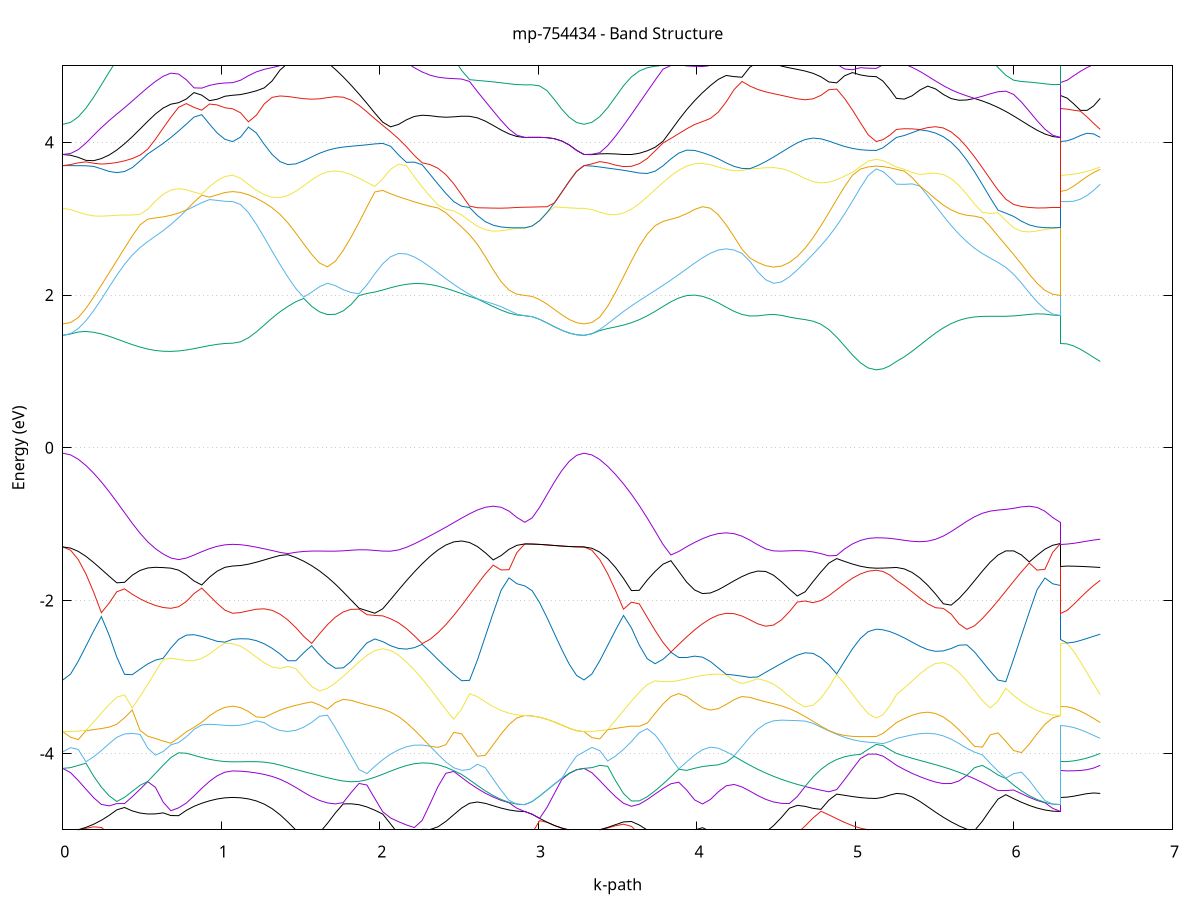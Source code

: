 set title 'mp-754434 - Band Structure'
set xlabel 'k-path'
set ylabel 'Energy (eV)'
set grid y
set yrange [-5:5]
set terminal png size 800,600
set output 'mp-754434_bands_gnuplot.png'
plot '-' using 1:2 with lines notitle, '-' using 1:2 with lines notitle, '-' using 1:2 with lines notitle, '-' using 1:2 with lines notitle, '-' using 1:2 with lines notitle, '-' using 1:2 with lines notitle, '-' using 1:2 with lines notitle, '-' using 1:2 with lines notitle, '-' using 1:2 with lines notitle, '-' using 1:2 with lines notitle, '-' using 1:2 with lines notitle, '-' using 1:2 with lines notitle, '-' using 1:2 with lines notitle, '-' using 1:2 with lines notitle, '-' using 1:2 with lines notitle, '-' using 1:2 with lines notitle, '-' using 1:2 with lines notitle, '-' using 1:2 with lines notitle, '-' using 1:2 with lines notitle, '-' using 1:2 with lines notitle, '-' using 1:2 with lines notitle, '-' using 1:2 with lines notitle, '-' using 1:2 with lines notitle, '-' using 1:2 with lines notitle, '-' using 1:2 with lines notitle, '-' using 1:2 with lines notitle, '-' using 1:2 with lines notitle, '-' using 1:2 with lines notitle, '-' using 1:2 with lines notitle, '-' using 1:2 with lines notitle, '-' using 1:2 with lines notitle, '-' using 1:2 with lines notitle, '-' using 1:2 with lines notitle, '-' using 1:2 with lines notitle, '-' using 1:2 with lines notitle, '-' using 1:2 with lines notitle, '-' using 1:2 with lines notitle, '-' using 1:2 with lines notitle, '-' using 1:2 with lines notitle, '-' using 1:2 with lines notitle, '-' using 1:2 with lines notitle, '-' using 1:2 with lines notitle, '-' using 1:2 with lines notitle, '-' using 1:2 with lines notitle, '-' using 1:2 with lines notitle, '-' using 1:2 with lines notitle, '-' using 1:2 with lines notitle, '-' using 1:2 with lines notitle
0.000000 -31.309553
0.048696 -31.309053
0.097393 -31.307753
0.146089 -31.305653
0.194786 -31.302753
0.243482 -31.299153
0.292179 -31.294853
0.340875 -31.290053
0.389572 -31.284753
0.438268 -31.279153
0.486965 -31.273253
0.535661 -31.267353
0.584358 -31.261653
0.633054 -31.256153
0.681751 -31.251753
0.730447 -31.250753
0.779144 -31.261853
0.827840 -31.278653
0.876537 -31.293953
0.925233 -31.306453
0.973930 -31.315553
1.022626 -31.321153
1.071323 -31.323053
1.071323 -31.323053
1.121167 -31.322053
1.171012 -31.319253
1.220856 -31.314553
1.270700 -31.308053
1.320545 -31.299953
1.370389 -31.290153
1.420233 -31.278853
1.470077 -31.266253
1.519922 -31.252453
1.569766 -31.237553
1.619611 -31.221753
1.669455 -31.212253
1.719299 -31.212253
1.719299 -31.212253
1.769092 -31.224553
1.818886 -31.235553
1.868679 -31.243253
1.918472 -31.247453
1.968265 -31.247953
2.018059 -31.244553
2.067852 -31.237353
2.117645 -31.233853
2.167438 -31.239353
2.217232 -31.245353
2.267025 -31.251753
2.316818 -31.258453
2.366611 -31.265353
2.416405 -31.272353
2.466198 -31.279353
2.515991 -31.286053
2.565784 -31.292353
2.615578 -31.298153
2.665371 -31.303353
2.715164 -31.307753
2.764957 -31.311253
2.814751 -31.313853
2.864544 -31.315453
2.914337 -31.315953
2.914337 -31.315953
2.961023 -31.315753
3.007708 -31.315053
3.054394 -31.313953
3.101079 -31.312753
3.147765 -31.311553
3.194450 -31.310453
3.241135 -31.309753
3.287821 -31.309553
3.287821 -31.309553
3.337641 -31.309053
3.387461 -31.307653
3.437280 -31.305453
3.487100 -31.302353
3.536920 -31.298453
3.586740 -31.293953
3.636560 -31.288853
3.686379 -31.283253
3.736199 -31.277253
3.786019 -31.271153
3.835839 -31.264853
3.885659 -31.258553
3.935479 -31.252353
3.985298 -31.246453
4.035118 -31.240853
4.084938 -31.235553
4.134758 -31.238153
4.184578 -31.245153
4.234397 -31.248453
4.284217 -31.247853
4.334037 -31.243553
4.383857 -31.235653
4.433677 -31.224553
4.483496 -31.212353
4.533316 -31.212353
4.533316 -31.212353
4.583110 -31.222653
4.632903 -31.238353
4.682696 -31.253353
4.732489 -31.267353
4.782283 -31.280153
4.832076 -31.291553
4.881869 -31.301453
4.931662 -31.309653
4.981456 -31.316253
5.031249 -31.320953
5.081042 -31.323853
5.130835 -31.324753
5.130835 -31.324753
5.173454 -31.324653
5.216074 -31.324253
5.258693 -31.323553
5.258693 -31.323553
5.307975 -31.319253
5.357258 -31.311053
5.406540 -31.299353
5.455823 -31.284253
5.505105 -31.266853
5.554388 -31.251353
5.603671 -31.249453
5.652953 -31.254053
5.702236 -31.260053
5.751518 -31.266553
5.800801 -31.273353
5.850083 -31.280053
5.899366 -31.286653
5.948648 -31.292853
5.997931 -31.298553
6.047213 -31.303553
6.096496 -31.307853
6.145779 -31.311353
6.195061 -31.313853
6.244344 -31.315453
6.293626 -31.315953
6.293626 -31.323053
6.335407 -31.323053
6.377189 -31.323153
6.418970 -31.323253
6.460751 -31.323353
6.502532 -31.323553
6.544314 -31.323553
e
0.000000 -30.927653
0.048696 -30.929753
0.097393 -30.936253
0.146089 -30.946853
0.194786 -30.961253
0.243482 -30.979053
0.292179 -30.999853
0.340875 -31.023153
0.389572 -31.048453
0.438268 -31.075253
0.486965 -31.102753
0.535661 -31.130553
0.584358 -31.158053
0.633054 -31.184553
0.681751 -31.209053
0.730447 -31.228653
0.779144 -31.234453
0.827840 -31.232553
0.876537 -31.229753
0.925233 -31.227353
0.973930 -31.225453
1.022626 -31.224353
1.071323 -31.223953
1.071323 -31.223953
1.121167 -31.223753
1.171012 -31.223253
1.220856 -31.222453
1.270700 -31.221353
1.320545 -31.220053
1.370389 -31.218653
1.420233 -31.217253
1.470077 -31.215753
1.519922 -31.214453
1.569766 -31.213353
1.619611 -31.212553
1.669455 -31.205253
1.719299 -31.210553
1.719299 -31.210553
1.769092 -31.212853
1.818886 -31.213953
1.868679 -31.215653
1.918472 -31.218053
1.968265 -31.221053
2.018059 -31.224653
2.067852 -31.228953
2.117645 -31.226453
2.167438 -31.212053
2.217232 -31.194553
2.267025 -31.174253
2.316818 -31.151553
2.366611 -31.127153
2.416405 -31.101653
2.466198 -31.075653
2.515991 -31.049753
2.565784 -31.024853
2.615578 -31.001553
2.665371 -30.980453
2.715164 -30.962253
2.764957 -30.947453
2.814751 -30.936553
2.864544 -30.929853
2.914337 -30.927653
2.914337 -30.927653
2.961023 -30.927653
3.007708 -30.927653
3.054394 -30.927653
3.101079 -30.927653
3.147765 -30.927653
3.194450 -30.927653
3.241135 -30.927653
3.287821 -30.927653
3.287821 -30.927653
3.337641 -30.929953
3.387461 -30.936753
3.437280 -30.947953
3.487100 -30.962953
3.536920 -30.981453
3.586740 -31.002753
3.636560 -31.026253
3.686379 -31.051353
3.736199 -31.077253
3.786019 -31.103253
3.835839 -31.128753
3.885659 -31.153053
3.935479 -31.175553
3.985298 -31.195753
4.035118 -31.213153
4.084938 -31.227353
4.134758 -31.230753
4.184578 -31.226453
4.234397 -31.222653
4.284217 -31.219453
4.334037 -31.216753
4.383857 -31.214753
4.433677 -31.213253
4.483496 -31.210553
4.533316 -31.205153
4.533316 -31.205153
4.583110 -31.211553
4.632903 -31.212253
4.682696 -31.213053
4.732489 -31.214153
4.782283 -31.215353
4.832076 -31.216653
4.881869 -31.217853
4.931662 -31.219053
4.981456 -31.220053
5.031249 -31.220753
5.081042 -31.221253
5.130835 -31.221353
5.130835 -31.221353
5.173454 -31.221453
5.216074 -31.221653
5.258693 -31.222053
5.258693 -31.222053
5.307975 -31.222853
5.357258 -31.224453
5.406540 -31.226753
5.455823 -31.229753
5.505105 -31.232653
5.554388 -31.231653
5.603671 -31.215153
5.652953 -31.190653
5.702236 -31.163753
5.751518 -31.135653
5.800801 -31.107153
5.850083 -31.078853
5.899366 -31.051353
5.948648 -31.025353
5.997931 -31.001353
6.047213 -30.980053
6.096496 -30.961853
6.145779 -30.947153
6.195061 -30.936353
6.244344 -30.929853
6.293626 -30.927653
6.293626 -31.223953
6.335407 -31.223853
6.377189 -31.223653
6.418970 -31.223353
6.460751 -31.222853
6.502532 -31.222453
6.544314 -31.222053
e
0.000000 -30.927653
0.048696 -30.928053
0.097393 -30.929353
0.146089 -30.931553
0.194786 -30.934453
0.243482 -30.938153
0.292179 -30.942453
0.340875 -30.947353
0.389572 -30.952753
0.438268 -30.958453
0.486965 -30.964453
0.535661 -30.970553
0.584358 -30.976553
0.633054 -30.982553
0.681751 -30.988153
0.730447 -30.993453
0.779144 -30.998353
0.827840 -31.002653
0.876537 -31.006253
0.925233 -31.009153
0.973930 -31.011253
1.022626 -31.012553
1.071323 -31.012953
1.071323 -31.012953
1.121167 -31.014853
1.171012 -31.020453
1.220856 -31.029653
1.270700 -31.041953
1.320545 -31.057153
1.370389 -31.074653
1.420233 -31.093853
1.470077 -31.114253
1.519922 -31.135053
1.569766 -31.155753
1.619611 -31.175653
1.669455 -31.194053
1.719299 -31.188253
1.719299 -31.188253
1.769092 -31.170953
1.818886 -31.153353
1.868679 -31.135853
1.918472 -31.118353
1.968265 -31.101153
2.018059 -31.084353
2.067852 -31.068053
2.117645 -31.052353
2.167438 -31.037453
2.217232 -31.023253
2.267025 -31.009953
2.316818 -30.997653
2.366611 -30.986253
2.416405 -30.975853
2.466198 -30.966553
2.515991 -30.958253
2.565784 -30.950953
2.615578 -30.944653
2.665371 -30.939453
2.715164 -30.935153
2.764957 -30.931853
2.814751 -30.929553
2.864544 -30.928153
2.914337 -30.927653
2.914337 -30.927653
2.961023 -30.927653
3.007708 -30.927653
3.054394 -30.927653
3.101079 -30.927653
3.147765 -30.927653
3.194450 -30.927653
3.241135 -30.927653
3.287821 -30.927653
3.287821 -30.927653
3.337641 -30.928053
3.387461 -30.929453
3.437280 -30.931853
3.487100 -30.935153
3.536920 -30.939353
3.586740 -30.944653
3.636560 -30.950853
3.686379 -30.958153
3.736199 -30.966353
3.786019 -30.975653
3.835839 -30.985953
3.885659 -30.997253
3.935479 -31.009553
3.985298 -31.022753
4.035118 -31.036853
4.084938 -31.051753
4.134758 -31.067453
4.184578 -31.083753
4.234397 -31.100553
4.284217 -31.117853
4.334037 -31.135453
4.383857 -31.153153
4.433677 -31.170853
4.483496 -31.188353
4.533316 -31.194053
4.533316 -31.194053
4.583110 -31.175553
4.632903 -31.155653
4.682696 -31.135053
4.732489 -31.114253
4.782283 -31.093853
4.832076 -31.074653
4.881869 -31.057253
4.931662 -31.042053
4.981456 -31.029653
5.031249 -31.020553
5.081042 -31.014953
5.130835 -31.013053
5.130835 -31.013053
5.173454 -31.013053
5.216074 -31.012953
5.258693 -31.012853
5.258693 -31.012853
5.307975 -31.011853
5.357258 -31.010053
5.406540 -31.007353
5.455823 -31.003953
5.505105 -30.999753
5.554388 -30.994953
5.603671 -30.989653
5.652953 -30.983953
5.702236 -30.977953
5.751518 -30.971853
5.800801 -30.965553
5.850083 -30.959453
5.899366 -30.953653
5.948648 -30.948053
5.997931 -30.943053
6.047213 -30.938553
6.096496 -30.934753
6.145779 -30.931653
6.195061 -30.929453
6.244344 -30.928053
6.293626 -30.927653
6.293626 -31.012953
6.335407 -31.012953
6.377189 -31.012953
6.418970 -31.012953
6.460751 -31.012953
6.502532 -31.012853
6.544314 -31.012853
e
0.000000 -30.551653
0.048696 -30.551053
0.097393 -30.549253
0.146089 -30.546353
0.194786 -30.542553
0.243482 -30.538053
0.292179 -30.533253
0.340875 -30.528353
0.389572 -30.523953
0.438268 -30.520453
0.486965 -30.518753
0.535661 -30.519753
0.584358 -30.524153
0.633054 -30.532453
0.681751 -30.544353
0.730447 -30.558753
0.779144 -30.574153
0.827840 -30.588953
0.876537 -30.601953
0.925233 -30.612353
0.973930 -30.619453
1.022626 -30.622953
1.071323 -30.623253
1.071323 -30.623253
1.121167 -30.622453
1.171012 -30.619853
1.220856 -30.615653
1.270700 -30.609953
1.320545 -30.602953
1.370389 -30.595053
1.420233 -30.586453
1.470077 -30.577653
1.519922 -30.569353
1.569766 -30.562253
1.619611 -30.556853
1.669455 -30.553753
1.719299 -30.552653
1.719299 -30.552653
1.769092 -30.553053
1.818886 -30.556853
1.868679 -30.562053
1.918472 -30.565353
1.968265 -30.566053
2.018059 -30.564053
2.067852 -30.559453
2.117645 -30.552553
2.167438 -30.544253
2.217232 -30.535353
2.267025 -30.526953
2.316818 -30.519853
2.366611 -30.514753
2.416405 -30.511653
2.466198 -30.510453
2.515991 -30.510653
2.565784 -30.511753
2.615578 -30.513353
2.665371 -30.515153
2.715164 -30.516953
2.764957 -30.518553
2.814751 -30.519753
2.864544 -30.520553
2.914337 -30.520853
2.914337 -30.520853
2.961023 -30.522053
3.007708 -30.525653
3.054394 -30.530853
3.101079 -30.536853
3.147765 -30.542653
3.194450 -30.547453
3.241135 -30.550553
3.287821 -30.551653
3.287821 -30.551653
3.337641 -30.551053
3.387461 -30.549153
3.437280 -30.546153
3.487100 -30.542253
3.536920 -30.537553
3.586740 -30.532553
3.636560 -30.527353
3.686379 -30.522553
3.736199 -30.518753
3.786019 -30.516453
3.835839 -30.516653
3.885659 -30.519653
3.935479 -30.525753
3.985298 -30.534353
4.035118 -30.544253
4.084938 -30.553953
4.134758 -30.562353
4.184578 -30.568453
4.234397 -30.571753
4.284217 -30.572153
4.334037 -30.569753
4.383857 -30.565153
4.433677 -30.559653
4.483496 -30.554853
4.533316 -30.552953
4.533316 -30.552953
4.583110 -30.555353
4.632903 -30.561653
4.682696 -30.570853
4.732489 -30.581253
4.782283 -30.592053
4.832076 -30.602353
4.881869 -30.611653
4.931662 -30.619753
4.981456 -30.626253
5.031249 -30.631053
5.081042 -30.633953
5.130835 -30.634853
5.130835 -30.634853
5.173454 -30.634453
5.216074 -30.633253
5.258693 -30.631253
5.258693 -30.631253
5.307975 -30.626153
5.357258 -30.617253
5.406540 -30.605553
5.455823 -30.592053
5.505105 -30.577453
5.554388 -30.562353
5.603671 -30.547853
5.652953 -30.534953
5.702236 -30.524653
5.751518 -30.517453
5.800801 -30.513153
5.850083 -30.511253
5.899366 -30.511053
5.948648 -30.511953
5.997931 -30.513553
6.047213 -30.515253
6.096496 -30.517053
6.145779 -30.518653
6.195061 -30.519753
6.244344 -30.520553
6.293626 -30.520853
6.293626 -30.623253
6.335407 -30.623753
6.377189 -30.624853
6.418970 -30.626353
6.460751 -30.628053
6.502532 -30.629753
6.544314 -30.631253
e
0.000000 -30.223453
0.048696 -30.223753
0.097393 -30.224453
0.146089 -30.225853
0.194786 -30.228453
0.243482 -30.233253
0.292179 -30.243353
0.340875 -30.261953
0.389572 -30.287753
0.438268 -30.317753
0.486965 -30.349853
0.535661 -30.382853
0.584358 -30.415853
0.633054 -30.448053
0.681751 -30.478953
0.730447 -30.507953
0.779144 -30.534553
0.827840 -30.558153
0.876537 -30.578553
0.925233 -30.595253
0.973930 -30.608153
1.022626 -30.616853
1.071323 -30.620653
1.071323 -30.620653
1.121167 -30.619753
1.171012 -30.617153
1.220856 -30.612753
1.270700 -30.606753
1.320545 -30.599353
1.370389 -30.590653
1.420233 -30.581053
1.470077 -30.570853
1.519922 -30.560953
1.569766 -30.552153
1.619611 -30.545953
1.669455 -30.543753
1.719299 -30.545753
1.719299 -30.545753
1.769092 -30.550853
1.818886 -30.553853
1.868679 -30.553653
1.918472 -30.551553
1.968265 -30.546653
2.018059 -30.538553
2.067852 -30.526853
2.117645 -30.511453
2.167438 -30.492453
2.217232 -30.470153
2.267025 -30.445053
2.316818 -30.417553
2.366611 -30.388453
2.416405 -30.358653
2.466198 -30.329253
2.515991 -30.302053
2.565784 -30.279353
2.615578 -30.263953
2.665371 -30.255653
2.715164 -30.251653
2.764957 -30.249753
2.814751 -30.248953
2.864544 -30.248553
2.914337 -30.248453
2.914337 -30.248453
2.961023 -30.247353
3.007708 -30.244453
3.054394 -30.240253
3.101079 -30.235353
3.147765 -30.230653
3.194450 -30.226853
3.241135 -30.224353
3.287821 -30.223453
3.287821 -30.223453
3.337641 -30.223753
3.387461 -30.224453
3.437280 -30.225953
3.487100 -30.228653
3.536920 -30.233953
3.586740 -30.244753
3.636560 -30.263953
3.686379 -30.289453
3.736199 -30.318153
3.786019 -30.348053
3.835839 -30.377953
3.885659 -30.406853
3.935479 -30.434053
3.985298 -30.458953
4.035118 -30.481053
4.084938 -30.499853
4.134758 -30.515253
4.184578 -30.527053
4.234397 -30.535453
4.284217 -30.540653
4.334037 -30.543253
4.383857 -30.543853
4.433677 -30.543553
4.483496 -30.543353
4.533316 -30.544553
4.533316 -30.544553
4.583110 -30.547653
4.632903 -30.552853
4.682696 -30.559853
4.732489 -30.567953
4.782283 -30.576453
4.832076 -30.584753
4.881869 -30.592553
4.931662 -30.599353
4.981456 -30.604853
5.031249 -30.608953
5.081042 -30.611453
5.130835 -30.612253
5.130835 -30.612253
5.173454 -30.612453
5.216074 -30.613153
5.258693 -30.614153
5.258693 -30.614153
5.307975 -30.611053
5.357258 -30.603653
5.406540 -30.591353
5.455823 -30.574053
5.505105 -30.552253
5.554388 -30.526553
5.603671 -30.497753
5.652953 -30.466653
5.702236 -30.433753
5.751518 -30.400053
5.800801 -30.366353
5.850083 -30.333853
5.899366 -30.304253
5.948648 -30.280053
5.997931 -30.263953
6.047213 -30.255553
6.096496 -30.251553
6.145779 -30.249753
6.195061 -30.248953
6.244344 -30.248553
6.293626 -30.248453
6.293626 -30.620653
6.335407 -30.620253
6.377189 -30.619453
6.418970 -30.618353
6.460751 -30.617053
6.502532 -30.615553
6.544314 -30.614153
e
0.000000 -30.131453
0.048696 -30.133853
0.097393 -30.140953
0.146089 -30.152353
0.194786 -30.167553
0.243482 -30.184653
0.292179 -30.200653
0.340875 -30.211553
0.389572 -30.223753
0.438268 -30.248953
0.486965 -30.274353
0.535661 -30.297353
0.584358 -30.316353
0.633054 -30.330453
0.681751 -30.339353
0.730447 -30.343753
0.779144 -30.344853
0.827840 -30.343653
0.876537 -30.341353
0.925233 -30.338653
0.973930 -30.336253
1.022626 -30.334653
1.071323 -30.334053
1.071323 -30.334053
1.121167 -30.333653
1.171012 -30.332453
1.220856 -30.330553
1.270700 -30.328053
1.320545 -30.325153
1.370389 -30.321953
1.420233 -30.341853
1.470077 -30.362153
1.519922 -30.381453
1.569766 -30.398353
1.619611 -30.410753
1.669455 -30.417053
1.719299 -30.416353
1.719299 -30.416353
1.769092 -30.409753
1.818886 -30.399453
1.868679 -30.387153
1.918472 -30.374653
1.968265 -30.363253
2.018059 -30.354153
2.067852 -30.347553
2.117645 -30.342653
2.167438 -30.337653
2.217232 -30.331153
2.267025 -30.321753
2.316818 -30.308553
2.366611 -30.291553
2.416405 -30.271053
2.466198 -30.247853
2.515991 -30.223153
2.565784 -30.214853
2.615578 -30.202453
2.665371 -30.185853
2.715164 -30.168453
2.764957 -30.152953
2.814751 -30.141053
2.864544 -30.133553
2.914337 -30.131053
2.914337 -30.131053
2.961023 -30.131053
3.007708 -30.131053
3.054394 -30.131153
3.101079 -30.131253
3.147765 -30.131253
3.194450 -30.131353
3.241135 -30.131353
3.287821 -30.131453
3.287821 -30.131453
3.337641 -30.133953
3.387461 -30.141453
3.437280 -30.153353
3.487100 -30.168853
3.536920 -30.186053
3.586740 -30.201253
3.636560 -30.211053
3.686379 -30.230153
3.736199 -30.256553
3.786019 -30.281253
3.835839 -30.302753
3.885659 -30.320053
3.935479 -30.332253
3.985298 -30.339753
4.035118 -30.343553
4.084938 -30.345253
4.134758 -30.346953
4.184578 -30.351053
4.234397 -30.359153
4.284217 -30.370853
4.334037 -30.384153
4.383857 -30.397253
4.433677 -30.408453
4.483496 -30.415753
4.533316 -30.417253
4.533316 -30.417253
4.583110 -30.411753
4.632903 -30.399953
4.682696 -30.383453
4.732489 -30.364353
4.782283 -30.344153
4.832076 -30.324353
4.881869 -30.318953
4.931662 -30.320053
4.981456 -30.321153
5.031249 -30.322053
5.081042 -30.322653
5.130835 -30.322853
5.130835 -30.322853
5.173454 -30.323253
5.216074 -30.324353
5.258693 -30.326053
5.258693 -30.326053
5.307975 -30.327553
5.357258 -30.329753
5.406540 -30.332253
5.455823 -30.334153
5.505105 -30.334753
5.554388 -30.333253
5.603671 -30.328653
5.652953 -30.320053
5.702236 -30.306953
5.751518 -30.289353
5.800801 -30.268053
5.850083 -30.244153
5.899366 -30.224153
5.948648 -30.216253
5.997931 -30.203353
6.047213 -30.186153
6.096496 -30.168353
6.145779 -30.152753
6.195061 -30.140953
6.244344 -30.133553
6.293626 -30.131053
6.293626 -30.334053
6.335407 -30.333753
6.377189 -30.332853
6.418970 -30.331453
6.460751 -30.329653
6.502532 -30.327853
6.544314 -30.326053
e
0.000000 -30.131453
0.048696 -30.132053
0.097393 -30.133853
0.146089 -30.136853
0.194786 -30.140953
0.243482 -30.146953
0.292179 -30.169753
0.340875 -30.194453
0.389572 -30.214653
0.438268 -30.219953
0.486965 -30.223253
0.535661 -30.226053
0.584358 -30.228853
0.633054 -30.231653
0.681751 -30.234553
0.730447 -30.237553
0.779144 -30.240553
0.827840 -30.243453
0.876537 -30.246253
0.925233 -30.248753
0.973930 -30.250753
1.022626 -30.252153
1.071323 -30.252553
1.071323 -30.252553
1.121167 -30.255353
1.171012 -30.262453
1.220856 -30.272953
1.270700 -30.286653
1.320545 -30.303253
1.370389 -30.321853
1.420233 -30.319253
1.470077 -30.318353
1.519922 -30.321453
1.569766 -30.328553
1.619611 -30.335853
1.669455 -30.340053
1.719299 -30.339853
1.719299 -30.339853
1.769092 -30.335253
1.818886 -30.326853
1.868679 -30.315753
1.918472 -30.302853
1.968265 -30.289053
2.018059 -30.283353
2.067852 -30.275353
2.117645 -30.264353
2.167438 -30.251653
2.217232 -30.240453
2.267025 -30.236653
2.316818 -30.233753
2.366611 -30.231353
2.416405 -30.229053
2.466198 -30.226253
2.515991 -30.222153
2.565784 -30.198153
2.615578 -30.174553
2.665371 -30.154653
2.715164 -30.142953
2.764957 -30.137153
2.814751 -30.133653
2.864544 -30.131653
2.914337 -30.131053
2.914337 -30.131053
2.961023 -30.131053
3.007708 -30.131053
3.054394 -30.131153
3.101079 -30.131253
3.147765 -30.131253
3.194450 -30.131353
3.241135 -30.131353
3.287821 -30.131453
3.287821 -30.131453
3.337641 -30.132053
3.387461 -30.134053
3.437280 -30.137653
3.487100 -30.143653
3.536920 -30.156753
3.586740 -30.178353
3.636560 -30.203553
3.686379 -30.216653
3.736199 -30.220453
3.786019 -30.223753
3.835839 -30.226853
3.885659 -30.230253
3.935479 -30.233953
3.985298 -30.241253
4.035118 -30.255653
4.084938 -30.269653
4.134758 -30.281853
4.184578 -30.290553
4.234397 -30.294553
4.284217 -30.299653
4.334037 -30.312953
4.383857 -30.324653
4.433677 -30.333653
4.483496 -30.339053
4.533316 -30.340453
4.533316 -30.340453
4.583110 -30.337653
4.632903 -30.331753
4.682696 -30.325153
4.732489 -30.320253
4.782283 -30.318153
4.832076 -30.318053
4.881869 -30.305953
4.931662 -30.289853
4.981456 -30.276953
5.031249 -30.267953
5.081042 -30.262953
5.130835 -30.261453
5.130835 -30.261453
5.173454 -30.261053
5.216074 -30.259953
5.258693 -30.258353
5.258693 -30.258353
5.307975 -30.256453
5.357258 -30.253653
5.406540 -30.250453
5.455823 -30.247153
5.505105 -30.243853
5.554388 -30.240953
5.603671 -30.238253
5.652953 -30.235853
5.702236 -30.233753
5.751518 -30.231853
5.800801 -30.229753
5.850083 -30.227053
5.899366 -30.217753
5.948648 -30.192953
5.997931 -30.168653
6.047213 -30.146453
6.096496 -30.140853
6.145779 -30.136653
6.195061 -30.133553
6.244344 -30.131653
6.293626 -30.131053
6.293626 -30.252553
6.335407 -30.252753
6.377189 -30.253353
6.418970 -30.254353
6.460751 -30.255553
6.502532 -30.256953
6.544314 -30.258353
e
0.000000 -30.089553
0.048696 -30.091953
0.097393 -30.099253
0.146089 -30.111153
0.194786 -30.127153
0.243482 -30.145953
0.292179 -30.151953
0.340875 -30.158753
0.389572 -30.166053
0.438268 -30.173953
0.486965 -30.182053
0.535661 -30.190253
0.584358 -30.198553
0.633054 -30.206553
0.681751 -30.214153
0.730447 -30.221353
0.779144 -30.227853
0.827840 -30.233553
0.876537 -30.238453
0.925233 -30.242353
0.973930 -30.245153
1.022626 -30.246853
1.071323 -30.247453
1.071323 -30.247453
1.121167 -30.246853
1.171012 -30.246553
1.220856 -30.247053
1.270700 -30.248153
1.320545 -30.249753
1.370389 -30.251853
1.420233 -30.260553
1.470077 -30.274453
1.519922 -30.282753
1.569766 -30.284053
1.619611 -30.281253
1.669455 -30.276753
1.719299 -30.276653
1.719299 -30.276653
1.769092 -30.280753
1.818886 -30.284453
1.868679 -30.287353
1.918472 -30.288753
1.968265 -30.287653
2.018059 -30.275453
2.067852 -30.263053
2.117645 -30.253053
2.167438 -30.245653
2.217232 -30.238153
2.267025 -30.224653
2.316818 -30.211353
2.366611 -30.198853
2.416405 -30.186953
2.466198 -30.176053
2.515991 -30.166153
2.565784 -30.157053
2.615578 -30.148653
2.665371 -30.139353
2.715164 -30.125853
2.764957 -30.111253
2.814751 -30.099653
2.864544 -30.092353
2.914337 -30.089853
2.914337 -30.089853
2.961023 -30.089853
3.007708 -30.089853
3.054394 -30.089753
3.101079 -30.089753
3.147765 -30.089653
3.194450 -30.089553
3.241135 -30.089553
3.287821 -30.089553
3.287821 -30.089553
3.337641 -30.092153
3.387461 -30.099753
3.437280 -30.111953
3.487100 -30.127253
3.536920 -30.140453
3.586740 -30.149353
3.636560 -30.157753
3.686379 -30.166853
3.736199 -30.176953
3.786019 -30.188053
3.835839 -30.200153
3.885659 -30.213153
3.935479 -30.226953
3.985298 -30.238153
4.035118 -30.243353
4.084938 -30.250153
4.134758 -30.259653
4.184578 -30.271853
4.234397 -30.285553
4.284217 -30.294253
4.334037 -30.291353
4.383857 -30.287253
4.433677 -30.282653
4.483496 -30.278053
4.533316 -30.274853
4.533316 -30.274853
4.583110 -30.277253
4.632903 -30.277853
4.682696 -30.275253
4.732489 -30.267853
4.782283 -30.256953
4.832076 -30.254853
4.881869 -30.252953
4.931662 -30.251353
4.981456 -30.249653
5.031249 -30.247953
5.081042 -30.246353
5.130835 -30.245653
5.130835 -30.245653
5.173454 -30.245753
5.216074 -30.245853
5.258693 -30.245953
5.258693 -30.245953
5.307975 -30.244653
5.357258 -30.242253
5.406540 -30.238653
5.455823 -30.234153
5.505105 -30.228553
5.554388 -30.222253
5.603671 -30.215153
5.652953 -30.207553
5.702236 -30.199553
5.751518 -30.191253
5.800801 -30.182953
5.850083 -30.174653
5.899366 -30.166653
5.948648 -30.159153
5.997931 -30.152253
6.047213 -30.146053
6.096496 -30.127053
6.145779 -30.111153
6.195061 -30.099453
6.244344 -30.092353
6.293626 -30.089853
6.293626 -30.247453
6.335407 -30.247353
6.377189 -30.247153
6.418970 -30.246953
6.460751 -30.246653
6.502532 -30.246253
6.544314 -30.245953
e
0.000000 -30.089553
0.048696 -30.090053
0.097393 -30.091453
0.146089 -30.093753
0.194786 -30.096853
0.243482 -30.100853
0.292179 -30.105553
0.340875 -30.110853
0.389572 -30.116753
0.438268 -30.123053
0.486965 -30.129553
0.535661 -30.136253
0.584358 -30.142853
0.633054 -30.149453
0.681751 -30.155753
0.730447 -30.161653
0.779144 -30.166953
0.827840 -30.171753
0.876537 -30.175753
0.925233 -30.178953
0.973930 -30.181253
1.022626 -30.182753
1.071323 -30.183253
1.071323 -30.183253
1.121167 -30.185153
1.171012 -30.191053
1.220856 -30.200453
1.270700 -30.213053
1.320545 -30.227953
1.370389 -30.244253
1.420233 -30.254453
1.470077 -30.257353
1.519922 -30.260653
1.569766 -30.264353
1.619611 -30.268253
1.669455 -30.272453
1.719299 -30.271353
1.719299 -30.271353
1.769092 -30.265653
1.818886 -30.259853
1.868679 -30.253953
1.918472 -30.248053
1.968265 -30.241953
2.018059 -30.235253
2.067852 -30.227453
2.117645 -30.217853
2.167438 -30.206353
2.217232 -30.193653
2.267025 -30.180653
2.316818 -30.167953
2.366611 -30.155753
2.416405 -30.144453
2.466198 -30.134053
2.515991 -30.124753
2.565784 -30.116453
2.615578 -30.109253
2.665371 -30.103253
2.715164 -30.098353
2.764957 -30.094553
2.814751 -30.091953
2.864544 -30.090353
2.914337 -30.089853
2.914337 -30.089853
2.961023 -30.089853
3.007708 -30.089853
3.054394 -30.089753
3.101079 -30.089753
3.147765 -30.089653
3.194450 -30.089553
3.241135 -30.089553
3.287821 -30.089553
3.287821 -30.089553
3.337641 -30.090053
3.387461 -30.091553
3.437280 -30.094253
3.487100 -30.098053
3.536920 -30.102953
3.586740 -30.109053
3.636560 -30.116253
3.686379 -30.124653
3.736199 -30.134053
3.786019 -30.144653
3.835839 -30.156153
3.885659 -30.168553
3.935479 -30.181753
3.985298 -30.195353
4.035118 -30.208953
4.084938 -30.221753
4.134758 -30.232453
4.184578 -30.240653
4.234397 -30.247153
4.284217 -30.252753
4.334037 -30.257953
4.383857 -30.262753
4.433677 -30.267253
4.483496 -30.271353
4.533316 -30.273653
4.533316 -30.273653
4.583110 -30.269453
4.632903 -30.265753
4.682696 -30.262453
4.732489 -30.259453
4.782283 -30.256053
4.832076 -30.241653
4.881869 -30.226853
4.931662 -30.212953
4.981456 -30.201153
5.031249 -30.192253
5.081042 -30.186753
5.130835 -30.184853
5.130835 -30.184853
5.173454 -30.184753
5.216074 -30.184553
5.258693 -30.184253
5.258693 -30.184253
5.307975 -30.183153
5.357258 -30.181053
5.406540 -30.178053
5.455823 -30.174153
5.505105 -30.169553
5.554388 -30.164153
5.603671 -30.158253
5.652953 -30.151853
5.702236 -30.145153
5.751518 -30.138353
5.800801 -30.131453
5.850083 -30.124653
5.899366 -30.118153
5.948648 -30.112153
5.997931 -30.106553
6.047213 -30.101653
6.096496 -30.097553
6.145779 -30.094253
6.195061 -30.091853
6.244344 -30.090353
6.293626 -30.089853
6.293626 -30.183253
6.335407 -30.183253
6.377189 -30.183353
6.418970 -30.183553
6.460751 -30.183753
6.502532 -30.184053
6.544314 -30.184253
e
0.000000 -15.662153
0.048696 -15.653253
0.097393 -15.626653
0.146089 -15.582753
0.194786 -15.522253
0.243482 -15.446053
0.292179 -15.355053
0.340875 -15.250853
0.389572 -15.134953
0.438268 -15.009053
0.486965 -14.875153
0.535661 -14.735353
0.584358 -14.591953
0.633054 -14.447553
0.681751 -14.304853
0.730447 -14.168453
0.779144 -14.095153
0.827840 -14.104953
0.876537 -14.118653
0.925233 -14.131453
0.973930 -14.141653
1.022626 -14.148153
1.071323 -14.150353
1.071323 -14.150353
1.121167 -14.144253
1.171012 -14.125853
1.220856 -14.096053
1.270700 -14.055553
1.320545 -14.006053
1.370389 -13.949353
1.420233 -13.887853
1.470077 -13.824153
1.519922 -13.761453
1.569766 -13.703353
1.619611 -13.653053
1.669455 -13.613253
1.719299 -13.625553
1.719299 -13.625553
1.769092 -13.651653
1.818886 -13.673953
1.868679 -13.692353
1.918472 -13.709153
1.968265 -13.732153
2.018059 -13.777653
2.067852 -13.851053
2.117645 -13.941853
2.167438 -14.042453
2.217232 -14.149453
2.267025 -14.260453
2.316818 -14.373653
2.366611 -14.487153
2.416405 -14.599253
2.466198 -14.707953
2.515991 -14.811653
2.565784 -14.908253
2.615578 -14.996253
2.665371 -15.073853
2.715164 -15.139553
2.764957 -15.192053
2.814751 -15.230353
2.864544 -15.253653
2.914337 -15.261453
2.914337 -15.261453
2.961023 -15.331553
3.007708 -15.414653
3.054394 -15.487953
3.101079 -15.549553
3.147765 -15.598253
3.194450 -15.633553
3.241135 -15.654953
3.287821 -15.662153
3.287821 -15.662153
3.337641 -15.652853
3.387461 -15.624953
3.437280 -15.579053
3.487100 -15.515853
3.536920 -15.436453
3.586740 -15.342153
3.636560 -15.234453
3.686379 -15.115053
3.736199 -14.986153
3.786019 -14.849653
3.835839 -14.707953
3.885659 -14.563453
3.935479 -14.418553
3.985298 -14.275753
4.035118 -14.137753
4.084938 -14.006753
4.134758 -13.885253
4.184578 -13.775653
4.234397 -13.716053
4.284217 -13.708353
4.334037 -13.694753
4.383857 -13.675353
4.433677 -13.650953
4.483496 -13.622653
4.533316 -13.616553
4.533316 -13.616553
4.583110 -13.653353
4.632903 -13.696953
4.682696 -13.745153
4.732489 -13.796053
4.782283 -13.847153
4.832076 -13.896453
4.881869 -13.941853
4.931662 -13.981553
4.981456 -14.014153
5.031249 -14.038353
5.081042 -14.053253
5.130835 -14.058253
5.130835 -14.058253
5.173454 -14.064053
5.216074 -14.078653
5.258693 -14.096953
5.258693 -14.096953
5.307975 -14.109153
5.357258 -14.122653
5.406540 -14.140753
5.455823 -14.166753
5.505105 -14.203453
5.554388 -14.252353
5.603671 -14.313453
5.652953 -14.385353
5.702236 -14.466353
5.751518 -14.553953
5.800801 -14.645853
5.850083 -14.739453
5.899366 -14.832053
5.948648 -14.921053
5.997931 -15.004053
6.047213 -15.078453
6.096496 -15.142153
6.145779 -15.193453
6.195061 -15.230953
6.244344 -15.253853
6.293626 -15.261453
6.293626 -14.150353
6.335407 -14.148753
6.377189 -14.143753
6.418970 -14.135753
6.460751 -14.124853
6.502532 -14.111653
6.544314 -14.096953
e
0.000000 -14.284853
0.048696 -14.288753
0.097393 -14.288453
0.146089 -14.280153
0.194786 -14.264753
0.243482 -14.243253
0.292179 -14.217453
0.340875 -14.189053
0.389572 -14.159853
0.438268 -14.131853
0.486965 -14.106953
0.535661 -14.087153
0.584358 -14.073653
0.633054 -14.067353
0.681751 -14.067853
0.730447 -14.072453
0.779144 -14.025553
0.827840 -13.907953
0.876537 -13.799953
0.925233 -13.707953
0.973930 -13.635953
1.022626 -13.588253
1.071323 -13.571053
1.071323 -13.571053
1.121167 -13.568553
1.171012 -13.561053
1.220856 -13.548953
1.270700 -13.532653
1.320545 -13.512653
1.370389 -13.489753
1.420233 -13.464353
1.470077 -13.476753
1.519922 -13.503153
1.569766 -13.533153
1.619611 -13.564853
1.669455 -13.596153
1.719299 -13.585453
1.719299 -13.585453
1.769092 -13.569853
1.818886 -13.566453
1.868679 -13.575153
1.918472 -13.596453
1.968265 -13.631153
2.018059 -13.680153
2.067852 -13.743653
2.117645 -13.821553
2.167438 -13.912653
2.217232 -14.014853
2.267025 -14.125853
2.316818 -14.242753
2.366611 -14.362753
2.416405 -14.482953
2.466198 -14.600653
2.515991 -14.713353
2.565784 -14.818653
2.615578 -14.914553
2.665371 -14.999053
2.715164 -15.070453
2.764957 -15.127453
2.814751 -15.168953
2.864544 -15.194153
2.914337 -15.202653
2.914337 -15.202653
2.961023 -15.123753
3.007708 -15.014253
3.054394 -14.897353
3.101079 -14.775553
3.147765 -14.650853
3.194450 -14.524853
3.241135 -14.399653
3.287821 -14.284853
3.287821 -14.284853
3.337641 -14.280453
3.387461 -14.267153
3.437280 -14.245553
3.487100 -14.216253
3.536920 -14.180253
3.586740 -14.138353
3.636560 -14.091953
3.686379 -14.042053
3.736199 -13.990053
3.786019 -13.937153
3.835839 -13.884253
3.885659 -13.832353
3.935479 -13.782353
3.985298 -13.734953
4.035118 -13.703053
4.084938 -13.709353
4.134758 -13.715253
4.184578 -13.718153
4.234397 -13.681353
4.284217 -13.610253
4.334037 -13.573453
4.383857 -13.563753
4.433677 -13.570053
4.483496 -13.588253
4.533316 -13.592753
4.533316 -13.592753
4.583110 -13.565553
4.632903 -13.549653
4.682696 -13.556353
4.732489 -13.585553
4.782283 -13.626253
4.832076 -13.669953
4.881869 -13.712153
4.931662 -13.749853
4.981456 -13.781053
5.031249 -13.804453
5.081042 -13.818853
5.130835 -13.823753
5.130835 -13.823753
5.173454 -13.814553
5.216074 -13.789753
5.258693 -13.754953
5.258693 -13.754953
5.307975 -13.740453
5.357258 -13.732353
5.406540 -13.728053
5.455823 -13.728453
5.505105 -13.747553
5.554388 -13.818353
5.603671 -13.932153
5.652953 -14.062453
5.702236 -14.198153
5.751518 -14.334053
5.800801 -14.466653
5.850083 -14.593453
5.899366 -14.711953
5.948648 -14.820653
5.997931 -14.917753
6.047213 -15.002053
6.096496 -15.072753
6.145779 -15.128853
6.195061 -15.169653
6.244344 -15.194353
6.293626 -15.202653
6.293626 -13.571053
6.335407 -13.583353
6.377189 -13.612053
6.418970 -13.647253
6.460751 -13.684153
6.502532 -13.720653
6.544314 -13.754953
e
0.000000 -14.267853
0.048696 -14.253853
0.097393 -14.224253
0.146089 -14.183553
0.194786 -14.132853
0.243482 -14.072853
0.292179 -14.004853
0.340875 -13.930153
0.389572 -13.850653
0.438268 -13.768153
0.486965 -13.685053
0.535661 -13.604353
0.584358 -13.529853
0.633054 -13.468853
0.681751 -13.432453
0.730447 -13.420553
0.779144 -13.419053
0.827840 -13.419953
0.876537 -13.421453
0.925233 -13.423753
0.973930 -13.427453
1.022626 -13.432053
1.071323 -13.434453
1.071323 -13.434453
1.121167 -13.433853
1.171012 -13.432253
1.220856 -13.430653
1.270700 -13.430353
1.320545 -13.433353
1.370389 -13.441453
1.420233 -13.455853
1.470077 -13.436753
1.519922 -13.407153
1.569766 -13.375553
1.619611 -13.341953
1.669455 -13.307053
1.719299 -13.318453
1.719299 -13.318453
1.769092 -13.361553
1.818886 -13.412053
1.868679 -13.468853
1.918472 -13.529053
1.968265 -13.583953
2.018059 -13.616553
2.067852 -13.620753
2.117645 -13.606453
2.167438 -13.580353
2.217232 -13.545653
2.267025 -13.503853
2.316818 -13.456453
2.366611 -13.404653
2.416405 -13.391453
2.466198 -13.428153
2.515991 -13.465853
2.565784 -13.503453
2.615578 -13.539853
2.665371 -13.573653
2.715164 -13.603453
2.764957 -13.628153
2.814751 -13.646653
2.864544 -13.658053
2.914337 -13.661953
2.914337 -13.661953
2.961023 -13.675053
3.007708 -13.713053
3.054394 -13.772753
3.101079 -13.850353
3.147765 -13.942353
3.194450 -14.045553
3.241135 -14.157453
3.287821 -14.267853
3.287821 -14.267853
3.337641 -14.261553
3.387461 -14.242853
3.437280 -14.212353
3.487100 -14.171153
3.536920 -14.120853
3.586740 -14.063253
3.636560 -14.000753
3.686379 -13.936153
3.736199 -13.872553
3.786019 -13.813853
3.835839 -13.764353
3.885659 -13.728153
3.935479 -13.707453
3.985298 -13.700653
4.035118 -13.690653
4.084938 -13.649953
4.134758 -13.613253
4.184578 -13.580553
4.234397 -13.550453
4.284217 -13.516453
4.334037 -13.468553
4.383857 -13.413953
4.433677 -13.363553
4.483496 -13.320253
4.533316 -13.305153
4.533316 -13.305153
4.583110 -13.338353
4.632903 -13.361753
4.682696 -13.363653
4.732489 -13.343653
4.782283 -13.312653
4.832076 -13.278553
4.881869 -13.245353
4.931662 -13.215653
4.981456 -13.191153
5.031249 -13.192053
5.081042 -13.193153
5.130835 -13.193553
5.130835 -13.193553
5.173454 -13.205353
5.216074 -13.230453
5.258693 -13.262553
5.258693 -13.262553
5.307975 -13.286753
5.357258 -13.335353
5.406540 -13.406953
5.455823 -13.492053
5.505105 -13.568153
5.554388 -13.596553
5.603671 -13.582053
5.652953 -13.549453
5.702236 -13.509853
5.751518 -13.471753
5.800801 -13.448753
5.850083 -13.453053
5.899366 -13.477253
5.948648 -13.509353
5.997931 -13.543153
6.047213 -13.575553
6.096496 -13.604653
6.145779 -13.628853
6.195061 -13.646953
6.244344 -13.658153
6.293626 -13.661953
6.293626 -13.434453
6.335407 -13.422653
6.377189 -13.395253
6.418970 -13.362253
6.460751 -13.327953
6.502532 -13.294353
6.544314 -13.262553
e
0.000000 -12.883253
0.048696 -12.888053
0.097393 -12.902253
0.146089 -12.925253
0.194786 -12.956153
0.243482 -12.993853
0.292179 -13.036753
0.340875 -13.083053
0.389572 -13.130953
0.438268 -13.177953
0.486965 -13.221953
0.535661 -13.259853
0.584358 -13.288153
0.633054 -13.300453
0.681751 -13.287153
0.730447 -13.250553
0.779144 -13.207053
0.827840 -13.167253
0.876537 -13.135153
0.925233 -13.111553
0.973930 -13.096253
1.022626 -13.088053
1.071323 -13.085453
1.071323 -13.085453
1.121167 -13.088253
1.171012 -13.096153
1.220856 -13.108653
1.270700 -13.124353
1.320545 -13.141953
1.370389 -13.159753
1.420233 -13.176953
1.470077 -13.193553
1.519922 -13.210653
1.569766 -13.230053
1.619611 -13.253453
1.669455 -13.282553
1.719299 -13.272853
1.719299 -13.272853
1.769092 -13.241753
1.818886 -13.216453
1.868679 -13.198853
1.918472 -13.189653
1.968265 -13.188753
2.018059 -13.195053
2.067852 -13.207053
2.117645 -13.223753
2.167438 -13.244153
2.217232 -13.267753
2.267025 -13.294553
2.316818 -13.324153
2.366611 -13.356553
2.416405 -13.349853
2.466198 -13.293553
2.515991 -13.237253
2.565784 -13.182553
2.615578 -13.130953
2.665371 -13.084153
2.715164 -13.043553
2.764957 -13.010453
2.814751 -12.985953
2.864544 -12.970853
2.914337 -12.965753
2.914337 -12.965753
2.961023 -12.961753
3.007708 -12.950853
3.054394 -12.935753
3.101079 -12.919553
3.147765 -12.904753
3.194450 -12.893053
3.241135 -12.885753
3.287821 -12.883253
3.287821 -12.883253
3.337641 -12.888353
3.387461 -12.903253
3.437280 -12.927253
3.487100 -12.959553
3.536920 -12.998553
3.586740 -13.042453
3.636560 -13.089353
3.686379 -13.136753
3.736199 -13.181753
3.786019 -13.221153
3.835839 -13.251153
3.885659 -13.268153
3.935479 -13.270453
3.985298 -13.260053
4.035118 -13.241953
4.084938 -13.221753
4.134758 -13.203953
4.184578 -13.191253
4.234397 -13.185553
4.284217 -13.187553
4.334037 -13.197553
4.383857 -13.215453
4.433677 -13.240353
4.483496 -13.270953
4.533316 -13.284453
4.533316 -13.284453
4.583110 -13.255553
4.632903 -13.232853
4.682696 -13.215853
4.732489 -13.203653
4.782283 -13.195753
4.832076 -13.191353
4.881869 -13.189653
4.931662 -13.189653
4.981456 -13.190753
5.031249 -13.172753
5.081042 -13.161453
5.130835 -13.157653
5.130835 -13.157653
5.173454 -13.150153
5.216074 -13.138053
5.258693 -13.127153
5.258693 -13.127153
5.307975 -13.141353
5.357258 -13.154153
5.406540 -13.164353
5.455823 -13.174653
5.505105 -13.187353
5.554388 -13.203453
5.603671 -13.223153
5.652953 -13.245753
5.702236 -13.269053
5.751518 -13.288153
5.800801 -13.291253
5.850083 -13.267253
5.899366 -13.224653
5.948648 -13.175653
5.997931 -13.126853
6.047213 -13.081553
6.096496 -13.041953
6.145779 -13.009553
6.195061 -12.985553
6.244344 -12.970753
6.293626 -12.965753
6.293626 -13.085453
6.335407 -13.086653
6.377189 -13.090153
6.418970 -13.095953
6.460751 -13.104053
6.502532 -13.114453
6.544314 -13.127153
e
0.000000 -5.803053
0.048696 -5.799453
0.097393 -5.788653
0.146089 -5.770653
0.194786 -5.745253
0.243482 -5.712653
0.292179 -5.673053
0.340875 -5.628153
0.389572 -5.584953
0.438268 -5.585053
0.486965 -5.678453
0.535661 -5.795953
0.584358 -5.906953
0.633054 -6.005253
0.681751 -6.088753
0.730447 -6.156753
0.779144 -6.208953
0.827840 -6.245153
0.876537 -6.265353
0.925233 -6.269553
0.973930 -6.257953
1.022626 -6.233253
1.071323 -6.214253
1.071323 -6.214253
1.121167 -6.204453
1.171012 -6.175353
1.220856 -6.127353
1.270700 -6.061553
1.320545 -5.979253
1.370389 -5.882653
1.420233 -5.774953
1.470077 -5.660153
1.519922 -5.543953
1.569766 -5.480553
1.619611 -5.539953
1.669455 -5.633453
1.719299 -5.725053
1.719299 -5.725053
1.769092 -5.800653
1.818886 -5.853153
1.868679 -5.877953
1.918472 -5.872653
1.968265 -5.835853
2.018059 -5.768253
2.067852 -5.672853
2.117645 -5.559853
2.167438 -5.467753
2.217232 -5.476453
2.267025 -5.548853
2.316818 -5.624153
2.366611 -5.685353
2.416405 -5.727353
2.466198 -5.748253
2.515991 -5.747553
2.565784 -5.725553
2.615578 -5.683353
2.665371 -5.622653
2.715164 -5.546253
2.764957 -5.458253
2.814751 -5.366353
2.864544 -5.286553
2.914337 -5.251553
2.914337 -5.251553
2.961023 -5.347553
3.007708 -5.464253
3.054394 -5.566253
3.101079 -5.650953
3.147765 -5.717253
3.194450 -5.764853
3.241135 -5.793553
3.287821 -5.803053
3.287821 -5.803053
3.337641 -5.799453
3.387461 -5.788353
3.437280 -5.769953
3.487100 -5.743953
3.536920 -5.710253
3.586740 -5.668553
3.636560 -5.618753
3.686379 -5.560553
3.736199 -5.494353
3.786019 -5.422053
3.835839 -5.514653
3.885659 -5.587553
3.935479 -5.640353
3.985298 -5.673353
4.035118 -5.687653
4.084938 -5.684853
4.134758 -5.666853
4.184578 -5.635953
4.234397 -5.594353
4.284217 -5.544453
4.334037 -5.488053
4.383857 -5.503953
4.433677 -5.540253
4.483496 -5.604653
4.533316 -5.699753
4.533316 -5.699753
4.583110 -5.819453
4.632903 -5.954453
4.682696 -6.095853
4.732489 -6.236253
4.782283 -6.369553
4.832076 -6.491553
4.881869 -6.598953
4.931662 -6.689153
4.981456 -6.760753
5.031249 -6.812553
5.081042 -6.843853
5.130835 -6.854353
5.130835 -6.854353
5.173454 -6.843153
5.216074 -6.809753
5.258693 -6.755053
5.258693 -6.755053
5.307975 -6.702353
5.357258 -6.617953
5.406540 -6.504453
5.455823 -6.366553
5.505105 -6.211753
5.554388 -6.053853
5.603671 -5.919753
5.652953 -5.841953
5.702236 -5.815553
5.751518 -5.810253
5.800801 -5.807053
5.850083 -5.796953
5.899366 -5.775153
5.948648 -5.739353
5.997931 -5.688553
6.047213 -5.622953
6.096496 -5.544353
6.145779 -5.455853
6.195061 -5.364553
6.244344 -5.285853
6.293626 -5.251553
6.293626 -6.214253
6.335407 -6.300453
6.377189 -6.415053
6.418970 -6.520853
6.460751 -6.613853
6.502532 -6.692353
6.544314 -6.755053
e
0.000000 -5.022453
0.048696 -5.017253
0.097393 -5.002553
0.146089 -4.981053
0.194786 -4.961353
0.243482 -4.970353
0.292179 -5.049753
0.340875 -5.180953
0.389572 -5.317153
0.438268 -5.399153
0.486965 -5.370053
0.535661 -5.295953
0.584358 -5.207553
0.633054 -5.117353
0.681751 -5.066853
0.730447 -5.180653
0.779144 -5.368853
0.827840 -5.551953
0.876537 -5.716653
0.925233 -5.858653
0.973930 -5.975853
1.022626 -6.064253
1.071323 -6.104653
1.071323 -6.104653
1.121167 -6.095953
1.171012 -6.069853
1.220856 -6.026753
1.270700 -5.967153
1.320545 -5.891953
1.370389 -5.802953
1.420233 -5.702953
1.470077 -5.598753
1.519922 -5.508453
1.569766 -5.433053
1.619611 -5.335853
1.669455 -5.260953
1.719299 -5.214653
1.719299 -5.214653
1.769092 -5.196453
1.818886 -5.198953
1.868679 -5.212753
1.918472 -5.230453
1.968265 -5.246753
2.018059 -5.258153
2.067852 -5.261953
2.117645 -5.256253
2.167438 -5.239653
2.217232 -5.211853
2.267025 -5.175053
2.316818 -5.138353
2.366611 -5.119553
2.416405 -5.119253
2.466198 -5.125153
2.515991 -5.131753
2.565784 -5.137553
2.615578 -5.142253
2.665371 -5.145953
2.715164 -5.148753
2.764957 -5.150653
2.814751 -5.152053
2.864544 -5.152753
2.914337 -5.152953
2.914337 -5.152953
2.961023 -5.042053
3.007708 -4.880753
3.054394 -4.901153
3.101079 -4.943853
3.147765 -4.977853
3.194450 -5.002453
3.241135 -5.017453
3.287821 -5.022453
3.287821 -5.022453
3.337641 -5.016953
3.387461 -5.000953
3.437280 -4.976153
3.487100 -4.947053
3.536920 -4.927153
3.586740 -4.954753
3.636560 -5.055653
3.686379 -5.185153
3.736199 -5.310853
3.786019 -5.421953
3.835839 -5.350753
3.885659 -5.306853
3.935479 -5.309353
3.985298 -5.328053
4.035118 -5.348453
4.084938 -5.369353
4.134758 -5.392853
4.184578 -5.419853
4.234397 -5.446453
4.284217 -5.467853
4.334037 -5.484353
4.383857 -5.426553
4.433677 -5.360753
4.483496 -5.290553
4.533316 -5.215453
4.533316 -5.215453
4.583110 -5.134353
4.632903 -5.046253
4.682696 -4.950253
4.732489 -4.845753
4.782283 -4.757753
4.832076 -4.804653
4.881869 -4.855153
4.931662 -4.903853
4.981456 -4.946253
5.031249 -4.978853
5.081042 -4.999353
5.130835 -5.006253
5.130835 -5.006253
5.173454 -5.046653
5.216074 -5.148853
5.258693 -5.284753
5.258693 -5.284753
5.307975 -5.326653
5.357258 -5.369553
5.406540 -5.411653
5.455823 -5.449853
5.505105 -5.479553
5.554388 -5.490753
5.603671 -5.461953
5.652953 -5.367553
5.702236 -5.221253
5.751518 -5.076453
5.800801 -5.071853
5.850083 -5.093653
5.899366 -5.111753
5.948648 -5.125453
5.997931 -5.135553
6.047213 -5.142653
6.096496 -5.147353
6.145779 -5.150253
6.195061 -5.151953
6.244344 -5.152753
6.293626 -5.152953
6.293626 -6.104653
6.335407 -6.009853
6.377189 -5.869553
6.418970 -5.721953
6.460751 -5.572253
6.502532 -5.424853
6.544314 -5.284753
e
0.000000 -5.022453
0.048696 -5.016453
0.097393 -4.998453
0.146089 -4.968653
0.194786 -4.927353
0.243482 -4.874953
0.292179 -4.811853
0.340875 -4.738953
0.389572 -4.708353
0.438268 -4.752953
0.486965 -4.780853
0.535661 -4.793453
0.584358 -4.792153
0.633054 -4.778753
0.681751 -4.813453
0.730447 -4.815453
0.779144 -4.746053
0.827840 -4.692753
0.876537 -4.652953
0.925233 -4.621053
0.973930 -4.596953
1.022626 -4.581853
1.071323 -4.576653
1.071323 -4.576653
1.121167 -4.581253
1.171012 -4.595653
1.220856 -4.622153
1.270700 -4.663953
1.320545 -4.723953
1.370389 -4.803153
1.420233 -4.899053
1.470077 -5.002853
1.519922 -5.092153
1.569766 -5.113753
1.619611 -5.038453
1.669455 -4.916053
1.719299 -4.780253
1.719299 -4.780253
1.769092 -4.661153
1.818886 -4.660053
1.868679 -4.671653
1.918472 -4.701053
1.968265 -4.744153
2.018059 -4.794253
2.067852 -4.923953
2.117645 -5.058453
2.167438 -5.128653
2.217232 -5.055253
2.267025 -4.994153
2.316818 -4.996353
2.366611 -4.961153
2.416405 -4.890553
2.466198 -4.802753
2.515991 -4.715453
2.565784 -4.653153
2.615578 -4.636253
2.665371 -4.654353
2.715164 -4.685453
2.764957 -4.716153
2.814751 -4.740553
2.864544 -4.755953
2.914337 -4.761253
2.914337 -4.761253
2.961023 -4.796753
3.007708 -4.850953
3.054394 -4.901153
3.101079 -4.943853
3.147765 -4.977853
3.194450 -5.002453
3.241135 -5.017453
3.287821 -5.022453
3.287821 -5.022453
3.337641 -5.016253
3.387461 -4.998053
3.437280 -4.969053
3.487100 -4.932453
3.536920 -4.897353
3.586740 -4.891753
3.636560 -4.937653
3.686379 -5.003353
3.736199 -5.067453
3.786019 -5.121853
3.835839 -5.157853
3.885659 -5.149853
3.935479 -5.083653
3.985298 -5.003853
4.035118 -4.972353
4.084938 -5.021453
4.134758 -5.086253
4.184578 -5.129953
4.234397 -5.147753
4.284217 -5.144653
4.334037 -5.124753
4.383857 -5.087653
4.433677 -5.029453
4.483496 -4.946153
4.533316 -4.838853
4.533316 -4.838853
4.583110 -4.718253
4.632903 -4.680453
4.682696 -4.693353
4.732489 -4.719553
4.782283 -4.732653
4.832076 -4.612553
4.881869 -4.533453
4.931662 -4.548653
4.981456 -4.565253
5.031249 -4.578553
5.081042 -4.587053
5.130835 -4.590053
5.130835 -4.590053
5.173454 -4.575153
5.216074 -4.546553
5.258693 -4.524153
5.258693 -4.524153
5.307975 -4.532753
5.357258 -4.569853
5.406540 -4.628853
5.455823 -4.698453
5.505105 -4.769353
5.554388 -4.836153
5.603671 -4.896353
5.652953 -4.948853
5.702236 -4.992453
5.751518 -5.010853
5.800801 -4.886653
5.850083 -4.738653
5.899366 -4.598053
5.948648 -4.540853
5.997931 -4.592453
6.047213 -4.639953
6.096496 -4.681553
6.145779 -4.715553
6.195061 -4.740653
6.244344 -4.756053
6.293626 -4.761253
6.293626 -4.576653
6.335407 -4.572453
6.377189 -4.560453
6.418970 -4.543553
6.460751 -4.526953
6.502532 -4.518253
6.544314 -4.524153
e
0.000000 -4.196453
0.048696 -4.251353
0.097393 -4.354853
0.146089 -4.468253
0.194786 -4.580753
0.243482 -4.668253
0.292179 -4.687053
0.340875 -4.657553
0.389572 -4.656953
0.438268 -4.566953
0.486965 -4.470053
0.535661 -4.370153
0.584358 -4.444453
0.633054 -4.637353
0.681751 -4.750653
0.730447 -4.713053
0.779144 -4.650453
0.827840 -4.557953
0.876537 -4.457553
0.925233 -4.366153
0.973930 -4.293253
1.022626 -4.246153
1.071323 -4.229753
1.071323 -4.229753
1.121167 -4.232853
1.171012 -4.241853
1.220856 -4.255953
1.270700 -4.275353
1.320545 -4.301853
1.370389 -4.338353
1.420233 -4.387153
1.470077 -4.446153
1.519922 -4.508953
1.569766 -4.567953
1.619611 -4.616253
1.669455 -4.648253
1.719299 -4.661553
1.719299 -4.661553
1.769092 -4.643553
1.818886 -4.512353
1.868679 -4.393353
1.918472 -4.414553
1.968265 -4.591253
2.018059 -4.764253
2.067852 -4.845553
2.117645 -4.893853
2.167438 -4.936453
2.217232 -4.971053
2.267025 -4.877153
2.316818 -4.659853
2.366611 -4.434453
2.416405 -4.260453
2.466198 -4.236753
2.515991 -4.314953
2.565784 -4.391653
2.615578 -4.460453
2.665371 -4.520953
2.715164 -4.572553
2.764957 -4.614653
2.814751 -4.645653
2.864544 -4.718253
2.914337 -4.761253
2.914337 -4.761253
2.961023 -4.796753
3.007708 -4.850953
3.054394 -4.706253
3.101079 -4.524353
3.147765 -4.341753
3.194450 -4.261153
3.241135 -4.214053
3.287821 -4.196453
3.287821 -4.196453
3.337641 -4.253153
3.387461 -4.356653
3.437280 -4.465253
3.487100 -4.567853
3.536920 -4.653253
3.586740 -4.692853
3.636560 -4.665553
3.686379 -4.604253
3.736199 -4.532553
3.786019 -4.460553
3.835839 -4.397753
3.885659 -4.377353
3.935479 -4.480053
3.985298 -4.608653
4.035118 -4.662253
4.084938 -4.603853
4.134758 -4.503753
4.184578 -4.424453
4.234397 -4.406853
4.284217 -4.439353
4.334037 -4.493653
4.383857 -4.551853
4.433677 -4.601653
4.483496 -4.635853
4.533316 -4.654053
4.533316 -4.654053
4.583110 -4.656853
4.632903 -4.565753
4.682696 -4.433453
4.732489 -4.458753
4.782283 -4.482053
4.832076 -4.502753
4.881869 -4.473753
4.931662 -4.342853
4.981456 -4.204653
5.031249 -4.067753
5.081042 -4.009653
5.130835 -4.008853
5.130835 -4.008853
5.173454 -4.035253
5.216074 -4.093353
5.258693 -4.155753
5.258693 -4.155753
5.307975 -4.210853
5.357258 -4.261153
5.406540 -4.304353
5.455823 -4.342853
5.505105 -4.375453
5.554388 -4.395553
5.603671 -4.394153
5.652953 -4.360953
5.702236 -4.288453
5.751518 -4.332853
5.800801 -4.381753
5.850083 -4.433653
5.899366 -4.487253
5.948648 -4.486053
5.997931 -4.479853
6.047213 -4.526953
6.096496 -4.575253
6.145779 -4.615853
6.195061 -4.646253
6.244344 -4.719053
6.293626 -4.761253
6.293626 -4.229753
6.335407 -4.229353
6.377189 -4.227853
6.418970 -4.223553
6.460751 -4.213153
6.502532 -4.191853
6.544314 -4.155753
e
0.000000 -4.196453
0.048696 -4.186653
0.097393 -4.157453
0.146089 -4.128453
0.194786 -4.298353
0.243482 -4.442053
0.292179 -4.554753
0.340875 -4.629553
0.389572 -4.575153
0.438268 -4.496953
0.486965 -4.418553
0.535661 -4.367753
0.584358 -4.261953
0.633054 -4.155253
0.681751 -4.055053
0.730447 -3.992253
0.779144 -3.997953
0.827840 -4.025353
0.876537 -4.053553
0.925233 -4.077553
0.973930 -4.095653
1.022626 -4.106753
1.071323 -4.110553
1.071323 -4.110553
1.121167 -4.109653
1.171012 -4.108153
1.220856 -4.108753
1.270700 -4.114753
1.320545 -4.129353
1.370389 -4.152753
1.420233 -4.181353
1.470077 -4.210353
1.519922 -4.238353
1.569766 -4.265653
1.619611 -4.292353
1.669455 -4.318453
1.719299 -4.342453
1.719299 -4.342453
1.769092 -4.361853
1.818886 -4.371653
1.868679 -4.366353
1.918472 -4.345153
1.968265 -4.312353
2.018059 -4.273353
2.067852 -4.232253
2.117645 -4.193053
2.167438 -4.159553
2.217232 -4.135453
2.267025 -4.124553
2.316818 -4.128753
2.366611 -4.148253
2.416405 -4.182053
2.466198 -4.226553
2.515991 -4.275153
2.565784 -4.345953
2.615578 -4.420353
2.665371 -4.490753
2.715164 -4.552753
2.764957 -4.603353
2.814751 -4.640753
2.864544 -4.664853
2.914337 -4.671253
2.914337 -4.671253
2.961023 -4.629953
3.007708 -4.558453
3.054394 -4.480753
3.101079 -4.402053
3.147765 -4.326853
3.194450 -4.261153
3.241135 -4.214053
3.287821 -4.196453
3.287821 -4.196453
3.337641 -4.186353
3.387461 -4.156653
3.437280 -4.168953
3.487100 -4.358753
3.536920 -4.525353
3.586740 -4.622653
3.636560 -4.622153
3.686379 -4.567253
3.736199 -4.489853
3.786019 -4.401153
3.835839 -4.305853
3.885659 -4.207653
3.935479 -4.222553
3.985298 -4.195053
4.035118 -4.172453
4.084938 -4.159753
4.134758 -4.149453
4.184578 -4.116753
4.234397 -4.036853
4.284217 -4.097253
4.334037 -4.154953
4.383857 -4.208253
4.433677 -4.256753
4.483496 -4.300553
4.533316 -4.339753
4.533316 -4.339753
4.583110 -4.374653
4.632903 -4.405653
4.682696 -4.431753
4.732489 -4.309653
4.782283 -4.209553
4.832076 -4.133853
4.881869 -4.079753
4.931662 -4.043953
4.981456 -4.023153
5.031249 -4.013253
5.081042 -3.945753
5.130835 -3.882753
5.130835 -3.882753
5.173454 -3.897753
5.216074 -3.951253
5.258693 -4.000353
5.258693 -4.000353
5.307975 -4.033453
5.357258 -4.063653
5.406540 -4.092053
5.455823 -4.119653
5.505105 -4.147953
5.554388 -4.177853
5.603671 -4.210653
5.652953 -4.247153
5.702236 -4.287853
5.751518 -4.186653
5.800801 -4.157353
5.850083 -4.215953
5.899366 -4.283153
5.948648 -4.328353
5.997931 -4.414653
6.047213 -4.490153
6.096496 -4.553753
6.145779 -4.604353
6.195061 -4.641253
6.244344 -4.664953
6.293626 -4.671253
6.293626 -4.110553
6.335407 -4.107353
6.377189 -4.097853
6.418970 -4.082153
6.460751 -4.060453
6.502532 -4.033053
6.544314 -4.000353
e
0.000000 -3.979853
0.048696 -3.924553
0.097393 -3.948353
0.146089 -4.109553
0.194786 -4.043953
0.243482 -3.963053
0.292179 -3.872453
0.340875 -3.789353
0.389572 -3.745653
0.438268 -3.739053
0.486965 -3.751253
0.535661 -3.929853
0.584358 -4.023653
0.633054 -3.975553
0.681751 -3.888153
0.730447 -3.858653
0.779144 -3.782753
0.827840 -3.686753
0.876537 -3.627053
0.925233 -3.618853
0.973930 -3.624653
1.022626 -3.633653
1.071323 -3.637653
1.071323 -3.637653
1.121167 -3.630353
1.171012 -3.608853
1.220856 -3.574353
1.270700 -3.597553
1.320545 -3.660753
1.370389 -3.700853
1.420233 -3.712853
1.470077 -3.697353
1.519922 -3.657153
1.569766 -3.594653
1.619611 -3.513353
1.669455 -3.500253
1.719299 -3.665753
1.719299 -3.665753
1.769092 -3.843653
1.818886 -4.027853
1.868679 -4.211253
1.918472 -4.264453
1.968265 -4.169653
2.018059 -4.083253
2.067852 -4.010553
2.117645 -3.953353
2.167438 -3.913553
2.217232 -3.892653
2.267025 -3.891153
2.316818 -3.905553
2.366611 -4.012353
2.416405 -4.112153
2.466198 -4.188053
2.515991 -4.221253
2.565784 -4.211053
2.615578 -4.142153
2.665371 -4.188553
2.715164 -4.338153
2.764957 -4.482553
2.814751 -4.614453
2.864544 -4.663553
2.914337 -4.671253
2.914337 -4.671253
2.961023 -4.629953
3.007708 -4.558453
3.054394 -4.480753
3.101079 -4.402053
3.147765 -4.326853
3.194450 -4.170353
3.241135 -4.034953
3.287821 -3.979853
3.287821 -3.979853
3.337641 -3.920853
3.387461 -3.964653
3.437280 -4.099653
3.487100 -4.034453
3.536920 -3.948053
3.586740 -3.845653
3.636560 -3.729953
3.686379 -3.676053
3.736199 -3.757953
3.786019 -3.894653
3.835839 -4.061553
3.885659 -4.203553
3.935479 -4.110853
3.985298 -4.021653
4.035118 -3.951753
4.084938 -3.918553
4.134758 -3.932053
4.184578 -3.978053
4.234397 -4.031953
4.284217 -3.911753
4.334037 -3.788153
4.383857 -3.683053
4.433677 -3.610553
4.483496 -3.574053
4.533316 -3.564653
4.533316 -3.564653
4.583110 -3.567853
4.632903 -3.571453
4.682696 -3.577153
4.732489 -3.607753
4.782283 -3.657353
4.832076 -3.704653
4.881869 -3.749953
4.931662 -3.790253
4.981456 -3.820453
5.031249 -3.841253
5.081042 -3.853853
5.130835 -3.861753
5.130835 -3.861753
5.173454 -3.872653
5.216074 -3.844753
5.258693 -3.804253
5.258693 -3.804253
5.307975 -3.780653
5.357258 -3.758053
5.406540 -3.741853
5.455823 -3.736353
5.505105 -3.745353
5.554388 -3.771153
5.603671 -3.813553
5.652953 -3.869853
5.702236 -3.933553
5.751518 -3.983653
5.800801 -4.019953
5.850083 -4.129053
5.899366 -4.232553
5.948648 -4.322853
5.997931 -4.265953
6.047213 -4.245453
6.096496 -4.353853
6.145779 -4.488753
6.195061 -4.617253
6.244344 -4.663753
6.293626 -4.671253
6.293626 -3.637653
6.335407 -3.643753
6.377189 -3.661753
6.418970 -3.689753
6.460751 -3.725153
6.502532 -3.764653
6.544314 -3.804253
e
0.000000 -3.715253
0.048696 -3.788153
0.097393 -3.819553
0.146089 -3.704853
0.194786 -3.688353
0.243482 -3.674953
0.292179 -3.656353
0.340875 -3.618653
0.389572 -3.533353
0.438268 -3.431453
0.486965 -3.697753
0.535661 -3.774553
0.584358 -3.804953
0.633054 -3.838353
0.681751 -3.866753
0.730447 -3.797353
0.779144 -3.717653
0.827840 -3.659153
0.876537 -3.592953
0.925233 -3.509253
0.973930 -3.441753
1.022626 -3.397153
1.071323 -3.381453
1.071323 -3.381453
1.121167 -3.400453
1.171012 -3.451953
1.220856 -3.522953
1.270700 -3.529653
1.320545 -3.480253
1.370389 -3.434353
1.420233 -3.398353
1.470077 -3.371153
1.519922 -3.346253
1.569766 -3.326753
1.619611 -3.366653
1.669455 -3.420553
1.719299 -3.335253
1.719299 -3.335253
1.769092 -3.293453
1.818886 -3.305253
1.868679 -3.336553
1.918472 -3.366153
1.968265 -3.391753
2.018059 -3.419753
2.067852 -3.459453
2.117645 -3.517953
2.167438 -3.596853
2.217232 -3.691953
2.267025 -3.796753
2.316818 -3.905353
2.366611 -3.922153
2.416405 -3.886153
2.466198 -3.724353
2.515991 -3.744053
2.565784 -3.887553
2.615578 -4.037453
2.665371 -4.025653
2.715164 -3.886853
2.764957 -3.746453
2.814751 -3.622853
2.864544 -3.535953
2.914337 -3.504153
2.914337 -3.504153
2.961023 -3.509853
3.007708 -3.526753
3.054394 -3.553753
3.101079 -3.589253
3.147765 -3.629953
3.194450 -3.670653
3.241135 -3.702653
3.287821 -3.715253
3.287821 -3.715253
3.337641 -3.793553
3.387461 -3.810253
3.437280 -3.690353
3.487100 -3.673653
3.536920 -3.656453
3.586740 -3.643753
3.636560 -3.644853
3.686379 -3.604953
3.736199 -3.476153
3.786019 -3.353453
3.835839 -3.255653
3.885659 -3.216753
3.935479 -3.255153
3.985298 -3.331653
4.035118 -3.401353
4.084938 -3.433253
4.134758 -3.414353
4.184578 -3.359753
4.234397 -3.296053
4.284217 -3.255853
4.334037 -3.266753
4.383857 -3.297253
4.433677 -3.325153
4.483496 -3.350153
4.533316 -3.377753
4.533316 -3.377753
4.583110 -3.413853
4.632903 -3.460953
4.682696 -3.517753
4.732489 -3.579853
4.782283 -3.642153
4.832076 -3.699953
4.881869 -3.741553
4.931662 -3.765553
4.981456 -3.777453
5.031249 -3.780853
5.081042 -3.780253
5.130835 -3.779653
5.130835 -3.779653
5.173454 -3.738553
5.216074 -3.669753
5.258693 -3.597153
5.258693 -3.597153
5.307975 -3.545053
5.357258 -3.501553
5.406540 -3.471253
5.455823 -3.460853
5.505105 -3.477253
5.554388 -3.523853
5.603671 -3.597653
5.652953 -3.691253
5.702236 -3.796753
5.751518 -3.907953
5.800801 -3.918453
5.850083 -3.757553
5.899366 -3.731553
5.948648 -3.842453
5.997931 -3.963253
6.047213 -3.990053
6.096496 -3.878853
6.145779 -3.742553
6.195061 -3.620753
6.244344 -3.535253
6.293626 -3.504153
6.293626 -3.381453
6.335407 -3.389253
6.377189 -3.411853
6.418970 -3.446853
6.460751 -3.491353
6.502532 -3.542353
6.544314 -3.597153
e
0.000000 -3.715253
0.048696 -3.713353
0.097393 -3.707853
0.146089 -3.699353
0.194786 -3.588053
0.243482 -3.472453
0.292179 -3.361253
0.340875 -3.263153
0.389572 -3.235853
0.438268 -3.405453
0.486965 -3.256353
0.535661 -3.096153
0.584358 -2.931253
0.633054 -2.768953
0.681751 -2.754553
0.730447 -2.770153
0.779144 -2.786153
0.827840 -2.785653
0.876537 -2.756953
0.925233 -2.699053
0.973930 -2.621453
1.022626 -2.556453
1.071323 -2.565353
1.071323 -2.565353
1.121167 -2.596553
1.171012 -2.661853
1.220856 -2.739353
1.270700 -2.813753
1.320545 -2.868753
1.370389 -2.887753
1.420233 -2.860453
1.470077 -2.892753
1.519922 -3.007853
1.569766 -3.124253
1.619611 -3.183153
1.669455 -3.147753
1.719299 -3.077953
1.719299 -3.077953
1.769092 -2.992653
1.818886 -2.898553
1.868679 -2.803053
1.918472 -2.716653
1.968265 -2.653853
2.018059 -2.630353
2.067852 -2.653053
2.117645 -2.714553
2.167438 -2.802253
2.217232 -2.907153
2.267025 -3.024553
2.316818 -3.151953
2.366611 -3.287253
2.416405 -3.426653
2.466198 -3.553353
2.515991 -3.419553
2.565784 -3.219553
2.615578 -3.257453
2.665371 -3.325553
2.715164 -3.387153
2.764957 -3.437353
2.814751 -3.474153
2.864544 -3.496653
2.914337 -3.504153
2.914337 -3.504153
2.961023 -3.509853
3.007708 -3.526753
3.054394 -3.553753
3.101079 -3.589253
3.147765 -3.629953
3.194450 -3.670653
3.241135 -3.702653
3.287821 -3.715253
3.287821 -3.715253
3.337641 -3.712353
3.387461 -3.703753
3.437280 -3.688553
3.487100 -3.563953
3.536920 -3.439253
3.586740 -3.316653
3.636560 -3.199653
3.686379 -3.098553
3.736199 -3.050053
3.786019 -3.060253
3.835839 -3.061753
3.885659 -3.046153
3.935479 -3.022653
3.985298 -2.998853
4.035118 -2.979253
4.084938 -2.966653
4.134758 -2.961853
4.184578 -2.971253
4.234397 -3.048053
4.284217 -3.084653
4.334037 -3.056753
4.383857 -3.023353
4.433677 -3.048953
4.483496 -3.094953
4.533316 -3.166653
4.533316 -3.166653
4.583110 -3.253453
4.632903 -3.337253
4.682696 -3.390253
4.732489 -3.370753
4.782283 -3.276853
4.832076 -3.135053
4.881869 -2.967353
4.931662 -3.088353
4.981456 -3.224353
5.031249 -3.359753
5.081042 -3.480053
5.130835 -3.538753
5.130835 -3.538753
5.173454 -3.493853
5.216074 -3.381353
5.258693 -3.231953
5.258693 -3.231953
5.307975 -3.145053
5.357258 -3.052753
5.406540 -2.961253
5.455823 -2.879853
5.505105 -2.823553
5.554388 -2.811653
5.603671 -2.853553
5.652953 -2.939353
5.702236 -3.052553
5.751518 -3.180053
5.800801 -3.309353
5.850083 -3.404053
5.899366 -3.315153
5.948648 -3.146853
5.997931 -3.240353
6.047213 -3.320353
6.096496 -3.386253
6.145779 -3.437753
6.195061 -3.474653
6.244344 -3.496753
6.293626 -3.504153
6.293626 -2.565353
6.335407 -2.559953
6.377189 -2.664753
6.418970 -2.799153
6.460751 -2.943753
6.502532 -3.090353
6.544314 -3.231953
e
0.000000 -3.038853
0.048696 -2.963053
0.097393 -2.794253
0.146089 -2.596653
0.194786 -2.396653
0.243482 -2.209353
0.292179 -2.451353
0.340875 -2.740353
0.389572 -2.965553
0.438268 -2.969553
0.486965 -2.897553
0.535661 -2.829153
0.584358 -2.779353
0.633054 -2.754653
0.681751 -2.620953
0.730447 -2.507953
0.779144 -2.451853
0.827840 -2.446553
0.876537 -2.468353
0.925233 -2.500553
0.973930 -2.532653
1.022626 -2.544153
1.071323 -2.506853
1.071323 -2.506853
1.121167 -2.499353
1.171012 -2.501553
1.220856 -2.523853
1.270700 -2.565453
1.320545 -2.624253
1.370389 -2.698853
1.420233 -2.787953
1.470077 -2.786753
1.519922 -2.682453
1.569766 -2.589853
1.619611 -2.710153
1.669455 -2.816153
1.719299 -2.885253
1.719299 -2.885253
1.769092 -2.880653
1.818886 -2.794953
1.868679 -2.671353
1.918472 -2.553753
1.968265 -2.501953
2.018059 -2.536953
2.067852 -2.590353
2.117645 -2.626153
2.167438 -2.634853
2.217232 -2.616253
2.267025 -2.572753
2.316818 -2.668953
2.366611 -2.771953
2.416405 -2.870853
2.466198 -2.964953
2.515991 -3.049053
2.565784 -3.043553
2.615578 -2.777153
2.665371 -2.468453
2.715164 -2.160453
2.764957 -1.865253
2.814751 -1.702453
2.864544 -1.779053
2.914337 -1.807553
2.914337 -1.807553
2.961023 -1.871653
3.007708 -2.026753
3.054394 -2.222453
3.101079 -2.432253
3.147765 -2.640653
3.194450 -2.831853
3.241135 -2.979553
3.287821 -3.038853
3.287821 -3.038853
3.337641 -2.959853
3.387461 -2.786353
3.437280 -2.585753
3.487100 -2.384553
3.536920 -2.194153
3.586740 -2.356553
3.636560 -2.582953
3.686379 -2.759853
3.736199 -2.826353
3.786019 -2.768553
3.835839 -2.675853
3.885659 -2.744853
3.935479 -2.745153
3.985298 -2.726953
4.035118 -2.740253
4.084938 -2.797153
4.134758 -2.881253
4.184578 -2.964953
4.234397 -2.974653
4.284217 -2.988853
4.334037 -3.005253
4.383857 -2.999353
4.433677 -2.938653
4.483496 -2.879853
4.533316 -2.822153
4.533316 -2.822153
4.583110 -2.765353
4.632903 -2.714553
4.682696 -2.683253
4.732489 -2.691153
4.782283 -2.747053
4.832076 -2.841053
4.881869 -2.958353
4.931662 -2.793153
4.981456 -2.630053
5.031249 -2.495453
5.081042 -2.405753
5.130835 -2.374153
5.130835 -2.374153
5.173454 -2.382153
5.216074 -2.405053
5.258693 -2.439453
5.258693 -2.439453
5.307975 -2.487853
5.357258 -2.543453
5.406540 -2.598153
5.455823 -2.641653
5.505105 -2.663753
5.554388 -2.658353
5.603671 -2.627353
5.652953 -2.583853
5.702236 -2.579153
5.751518 -2.673053
5.800801 -2.798553
5.850083 -2.923653
5.899366 -3.040753
5.948648 -3.060453
5.997931 -2.763953
6.047213 -2.456153
6.096496 -2.150453
6.145779 -1.857853
6.195061 -1.704453
6.244344 -1.779653
6.293626 -1.807553
6.293626 -2.506853
6.335407 -2.555153
6.377189 -2.544853
6.418970 -2.522253
6.460751 -2.495253
6.502532 -2.466753
6.544314 -2.439453
e
0.000000 -1.297353
0.048696 -1.339853
0.097393 -1.462253
0.146089 -1.651353
0.194786 -1.889953
0.243482 -2.158553
0.292179 -2.033053
0.340875 -1.883553
0.389572 -1.846753
0.438268 -1.916553
0.486965 -1.975953
0.535661 -2.024653
0.584358 -2.063253
0.633054 -2.090453
0.681751 -2.101053
0.730447 -2.080253
0.779144 -2.012153
0.827840 -1.907753
0.876537 -1.836153
0.925233 -1.936153
0.973930 -2.037053
1.022626 -2.125253
1.071323 -2.165653
1.071323 -2.165653
1.121167 -2.156353
1.171012 -2.134153
1.220856 -2.112853
1.270700 -2.107253
1.320545 -2.127753
1.370389 -2.177653
1.420233 -2.254753
1.470077 -2.353853
1.519922 -2.468053
1.569766 -2.560353
1.619611 -2.433853
1.669455 -2.315353
1.719299 -2.216853
1.719299 -2.216853
1.769092 -2.148353
1.818886 -2.114253
1.868679 -2.111953
1.918472 -2.183853
1.968265 -2.194053
2.018059 -2.199753
2.067852 -2.237753
2.117645 -2.290553
2.167438 -2.365653
2.217232 -2.459453
2.267025 -2.563253
2.316818 -2.506553
2.366611 -2.419753
2.416405 -2.314753
2.466198 -2.194553
2.515991 -2.062953
2.565784 -1.924753
2.615578 -1.785053
2.665371 -1.650453
2.715164 -1.536053
2.764957 -1.598653
2.814751 -1.595253
2.864544 -1.370453
2.914337 -1.258153
2.914337 -1.258153
2.961023 -1.259753
3.007708 -1.264253
3.054394 -1.270853
3.101079 -1.278453
3.147765 -1.285853
3.194450 -1.291953
3.241135 -1.295953
3.287821 -1.297353
3.287821 -1.297353
3.337641 -1.341053
3.387461 -1.464253
3.437280 -1.647653
3.487100 -1.870053
3.536920 -2.112253
3.586740 -2.020753
3.636560 -2.042353
3.686379 -2.217753
3.736199 -2.389453
3.786019 -2.547653
3.835839 -2.673053
3.885659 -2.572753
3.935479 -2.475153
3.985298 -2.384153
4.035118 -2.303153
4.084938 -2.236553
4.134758 -2.189453
4.184578 -2.166553
4.234397 -2.171053
4.284217 -2.201653
4.334037 -2.251153
4.383857 -2.303753
4.433677 -2.334953
4.483496 -2.320153
4.533316 -2.252653
4.533316 -2.252653
4.583110 -2.146253
4.632903 -2.019153
4.682696 -2.005053
4.732489 -2.026853
4.782283 -1.999153
4.832076 -1.936353
4.881869 -1.857653
4.931662 -1.777753
4.981456 -1.706453
5.031249 -1.650753
5.081042 -1.615153
5.130835 -1.602653
5.130835 -1.602653
5.173454 -1.618553
5.216074 -1.664053
5.258693 -1.734453
5.258693 -1.734453
5.307975 -1.804853
5.357258 -1.884653
5.406540 -1.966853
5.455823 -2.041453
5.505105 -2.093053
5.554388 -2.102253
5.603671 -2.176353
5.652953 -2.304453
5.702236 -2.375253
5.751518 -2.329853
5.800801 -2.234853
5.850083 -2.122553
5.899366 -2.001153
5.948648 -1.874753
5.997931 -1.747353
6.047213 -1.623253
6.096496 -1.507553
6.145779 -1.601253
6.195061 -1.590253
6.244344 -1.368553
6.293626 -1.258153
6.293626 -2.165653
6.335407 -2.127853
6.377189 -2.048753
6.418970 -1.962053
6.460751 -1.878553
6.502532 -1.801953
6.544314 -1.734453
e
0.000000 -1.297353
0.048696 -1.312353
0.097393 -1.355253
0.146089 -1.420653
0.194786 -1.501353
0.243482 -1.590053
0.292179 -1.680453
0.340875 -1.767253
0.389572 -1.760753
0.438268 -1.667653
0.486965 -1.605353
0.535661 -1.572753
0.584358 -1.564153
0.633054 -1.567953
0.681751 -1.575153
0.730447 -1.601153
0.779144 -1.661553
0.827840 -1.743053
0.876537 -1.795153
0.925233 -1.693653
0.973930 -1.614453
1.022626 -1.564253
1.071323 -1.547153
1.071323 -1.547153
1.121167 -1.540853
1.171012 -1.523353
1.220856 -1.497653
1.270700 -1.467753
1.320545 -1.437053
1.370389 -1.408753
1.420233 -1.398553
1.470077 -1.436453
1.519922 -1.484153
1.569766 -1.542453
1.619611 -1.611853
1.669455 -1.692753
1.719299 -1.784753
1.719299 -1.784753
1.769092 -1.886353
1.818886 -1.993753
1.868679 -2.099453
1.918472 -2.132653
1.968265 -2.165053
2.018059 -2.107353
2.067852 -1.986353
2.117645 -1.861453
2.167438 -1.740253
2.217232 -1.625153
2.267025 -1.517753
2.316818 -1.420553
2.366611 -1.337153
2.416405 -1.272353
2.466198 -1.231453
2.515991 -1.219453
2.565784 -1.239653
2.615578 -1.292453
2.665371 -1.373853
2.715164 -1.467353
2.764957 -1.410353
2.814751 -1.328853
2.864544 -1.276253
2.914337 -1.258153
2.914337 -1.258153
2.961023 -1.259753
3.007708 -1.264253
3.054394 -1.270853
3.101079 -1.278453
3.147765 -1.285853
3.194450 -1.291953
3.241135 -1.295953
3.287821 -1.297353
3.287821 -1.297353
3.337641 -1.314553
3.387461 -1.366153
3.437280 -1.451153
3.487100 -1.567153
3.536920 -1.708753
3.586740 -1.868953
3.636560 -1.865153
3.686379 -1.731853
3.736199 -1.618053
3.786019 -1.523153
3.835839 -1.477453
3.885659 -1.617453
3.935479 -1.758353
3.985298 -1.860753
4.035118 -1.907753
4.084938 -1.900353
4.134758 -1.857953
4.184578 -1.800653
4.234397 -1.740753
4.284217 -1.685453
4.334037 -1.640453
4.383857 -1.613453
4.433677 -1.618453
4.483496 -1.668053
4.533316 -1.752453
4.533316 -1.752453
4.583110 -1.849053
4.632903 -1.939453
4.682696 -1.884653
4.732489 -1.751553
4.782283 -1.625253
4.832076 -1.509853
4.881869 -1.449853
4.931662 -1.486853
4.981456 -1.521653
5.031249 -1.550053
5.081042 -1.568853
5.130835 -1.575653
5.130835 -1.575653
5.173454 -1.574253
5.216074 -1.570653
5.258693 -1.566253
5.258693 -1.566253
5.307975 -1.584953
5.357258 -1.631153
5.406540 -1.703453
5.455823 -1.798953
5.505105 -1.913553
5.554388 -2.041653
5.603671 -2.059353
5.652953 -1.973953
5.702236 -1.862753
5.751518 -1.739053
5.800801 -1.613653
5.850083 -1.497453
5.899366 -1.403653
5.948648 -1.349353
5.997931 -1.349053
6.047213 -1.402353
6.096496 -1.493453
6.145779 -1.406553
6.195061 -1.327053
6.244344 -1.275853
6.293626 -1.258153
6.293626 -1.547153
6.335407 -1.547753
6.377189 -1.549453
6.418970 -1.552253
6.460751 -1.556153
6.502532 -1.560853
6.544314 -1.566253
e
0.000000 -0.070653
0.048696 -0.091753
0.097393 -0.149053
0.146089 -0.231653
0.194786 -0.332053
0.243482 -0.446653
0.292179 -0.573153
0.340875 -0.708653
0.389572 -0.848753
0.438268 -0.987453
0.486965 -1.117153
0.535661 -1.229753
0.584358 -1.320053
0.633054 -1.389853
0.681751 -1.442153
0.730447 -1.463053
0.779144 -1.443253
0.827840 -1.403753
0.876537 -1.360153
0.925233 -1.320453
0.973930 -1.289553
1.022626 -1.269953
1.071323 -1.263353
1.071323 -1.263353
1.121167 -1.268153
1.171012 -1.281553
1.220856 -1.300553
1.270700 -1.321953
1.320545 -1.344353
1.370389 -1.368853
1.420233 -1.385153
1.470077 -1.367453
1.519922 -1.356353
1.569766 -1.351553
1.619611 -1.351153
1.669455 -1.352653
1.719299 -1.352453
1.719299 -1.352453
1.769092 -1.348253
1.818886 -1.340753
1.868679 -1.334753
1.918472 -1.335253
1.968265 -1.342953
2.018059 -1.352053
2.067852 -1.352653
2.117645 -1.336553
2.167438 -1.302853
2.217232 -1.257153
2.267025 -1.205453
2.316818 -1.151453
2.366611 -1.095953
2.416405 -1.038653
2.466198 -0.979653
2.515991 -0.920153
2.565784 -0.863253
2.615578 -0.813853
2.665371 -0.778253
2.715164 -0.763753
2.764957 -0.778253
2.814751 -0.828153
2.864544 -0.911553
2.914337 -0.974853
2.914337 -0.974853
2.961023 -0.916453
3.007708 -0.778753
3.054394 -0.613053
3.101079 -0.447253
3.147765 -0.297553
3.194450 -0.177153
3.241135 -0.098253
3.287821 -0.070653
3.287821 -0.070653
3.337641 -0.092753
3.387461 -0.153753
3.437280 -0.242653
3.487100 -0.350053
3.536920 -0.471753
3.586740 -0.607053
3.636560 -0.756153
3.686379 -0.917953
3.736199 -1.089453
3.786019 -1.264253
3.835839 -1.402853
3.885659 -1.356553
3.935479 -1.294953
3.985298 -1.238953
4.035118 -1.189753
4.084938 -1.149753
4.134758 -1.122753
4.184578 -1.112953
4.234397 -1.123753
4.284217 -1.156453
4.334037 -1.208053
4.383857 -1.269553
4.433677 -1.322753
4.483496 -1.349153
4.533316 -1.352453
4.533316 -1.352453
4.583110 -1.347953
4.632903 -1.345453
4.682696 -1.349653
4.732489 -1.362653
4.782283 -1.384653
4.832076 -1.414653
4.881869 -1.408353
4.931662 -1.323553
4.981456 -1.257753
5.031249 -1.212053
5.081042 -1.185853
5.130835 -1.177453
5.130835 -1.177453
5.173454 -1.179053
5.216074 -1.184653
5.258693 -1.195753
5.258693 -1.195753
5.307975 -1.210653
5.357258 -1.223453
5.406540 -1.229053
5.455823 -1.221953
5.505105 -1.197553
5.554388 -1.154953
5.603671 -1.096753
5.652953 -1.029753
5.702236 -0.962053
5.751518 -0.902253
5.800801 -0.856753
5.850083 -0.828553
5.899366 -0.814753
5.948648 -0.805853
5.997931 -0.791453
6.047213 -0.773053
6.096496 -0.764253
6.145779 -0.779853
6.195061 -0.829653
6.244344 -0.912453
6.293626 -0.974853
6.293626 -1.263353
6.335407 -1.259853
6.377189 -1.250053
6.418970 -1.236153
6.460751 -1.221053
6.502532 -1.207053
6.544314 -1.195753
e
0.000000 1.472047
0.048696 1.490047
0.097393 1.516647
0.146089 1.523147
0.194786 1.512847
0.243482 1.490947
0.292179 1.460447
0.340875 1.424647
0.389572 1.387147
0.438268 1.351147
0.486965 1.319147
0.535661 1.293147
0.584358 1.274547
0.633054 1.264247
0.681751 1.262247
0.730447 1.268247
0.779144 1.280947
0.827840 1.298447
0.876537 1.318447
0.925233 1.338147
0.973930 1.354747
1.022626 1.365847
1.071323 1.369747
1.071323 1.369747
1.121167 1.388047
1.171012 1.439947
1.220856 1.517047
1.270700 1.607447
1.320545 1.698747
1.370389 1.781347
1.420233 1.851647
1.470077 1.912747
1.519922 1.955747
1.569766 1.852147
1.619611 1.780047
1.669455 1.744047
1.719299 1.747947
1.719299 1.747947
1.769092 1.792647
1.818886 1.876347
1.868679 1.993347
1.918472 2.020347
1.968265 2.039047
2.018059 2.066147
2.067852 2.095447
2.117645 2.121647
2.167438 2.140947
2.217232 2.150647
2.267025 2.149647
2.316818 2.138047
2.366611 2.117047
2.416405 2.088547
2.466198 2.054947
2.515991 2.019047
2.565784 1.982947
2.615578 1.948547
2.665371 1.898947
2.715164 1.848947
2.764957 1.802847
2.814751 1.764447
2.864544 1.738647
2.914337 1.729547
2.914337 1.729547
2.961023 1.716647
3.007708 1.682147
3.054394 1.635047
3.101079 1.584847
3.147765 1.539047
3.194450 1.502847
3.241135 1.479947
3.287821 1.472047
3.287821 1.472047
3.337641 1.492647
3.387461 1.534747
3.437280 1.561647
3.487100 1.582847
3.536920 1.606847
3.586740 1.637747
3.636560 1.677847
3.686379 1.727647
3.736199 1.786247
3.786019 1.849847
3.835839 1.911447
3.885659 1.961847
3.935479 1.992547
3.985298 1.999447
4.035118 1.983347
4.084938 1.948047
4.134758 1.898147
4.184578 1.840947
4.234397 1.786547
4.284217 1.745847
4.334037 1.726047
4.383857 1.727347
4.433677 1.740347
4.483496 1.746547
4.533316 1.733647
4.533316 1.733647
4.583110 1.711647
4.632903 1.693147
4.682696 1.678447
4.732489 1.657947
4.782283 1.617947
4.832076 1.548247
4.881869 1.449447
4.931662 1.332647
4.981456 1.214647
5.031249 1.113547
5.081042 1.045247
5.130835 1.021047
5.130835 1.021047
5.173454 1.034247
5.216074 1.072347
5.258693 1.130647
5.258693 1.130647
5.307975 1.191047
5.357258 1.263747
5.406540 1.343447
5.455823 1.424547
5.505105 1.501447
5.554388 1.569847
5.603671 1.626047
5.652953 1.668547
5.702236 1.697047
5.751518 1.713547
5.800801 1.720647
5.850083 1.722047
5.899366 1.721447
5.948648 1.722247
5.997931 1.726847
6.047213 1.735747
6.096496 1.746647
6.145779 1.754047
6.195061 1.750747
6.244344 1.737447
6.293626 1.729547
6.293626 1.369747
6.335407 1.360247
6.377189 1.332847
6.418970 1.290847
6.460751 1.239247
6.502532 1.183947
6.544314 1.130647
e
0.000000 1.472047
0.048696 1.494847
0.097393 1.560947
0.146089 1.664147
0.194786 1.795647
0.243482 1.945747
0.292179 2.104147
0.340875 2.259847
0.389572 2.402247
0.438268 2.523147
0.486965 2.620447
0.535661 2.699947
0.584358 2.771247
0.633054 2.843647
0.681751 2.923247
0.730447 3.012647
0.779144 3.111347
0.827840 3.159547
0.876537 3.209247
0.925233 3.249747
0.973930 3.239247
1.022626 3.227347
1.071323 3.223747
1.071323 3.223747
1.121167 3.185547
1.171012 3.078947
1.220856 2.926747
1.270700 2.753147
1.320545 2.574347
1.370389 2.399547
1.420233 2.234747
1.470077 2.085047
1.519922 1.972247
1.569766 2.037447
1.619611 2.108747
1.669455 2.154347
1.719299 2.122647
1.719299 2.122647
1.769092 2.070047
1.818886 2.032647
1.868679 2.016547
1.918472 2.132947
1.968265 2.278847
2.018059 2.409147
2.067852 2.501647
2.117645 2.543647
2.167438 2.538347
2.217232 2.498947
2.267025 2.438847
2.316818 2.367547
2.366611 2.291247
2.416405 2.214247
2.466198 2.139947
2.515991 2.070947
2.565784 2.008347
2.615578 1.951647
2.665371 1.916347
2.715164 1.884647
2.764957 1.848047
2.814751 1.800147
2.864544 1.750847
2.914337 1.729547
2.914337 1.729547
2.961023 1.716647
3.007708 1.682147
3.054394 1.635047
3.101079 1.584847
3.147765 1.539047
3.194450 1.502847
3.241135 1.479947
3.287821 1.472047
3.287821 1.472047
3.337641 1.494547
3.387461 1.548047
3.437280 1.623647
3.487100 1.705347
3.536920 1.784247
3.586740 1.857747
3.636560 1.926747
3.686379 1.993347
3.736199 2.059447
3.786019 2.126647
3.835839 2.196147
3.885659 2.268547
3.935479 2.342847
3.985298 2.417047
4.035118 2.487147
4.084938 2.547047
4.134758 2.589147
4.184578 2.604847
4.234397 2.589047
4.284217 2.545147
4.334037 2.442347
4.383857 2.303647
4.433677 2.200747
4.483496 2.153747
4.533316 2.171647
4.533316 2.171647
4.583110 2.237547
4.632903 2.328247
4.682696 2.429347
4.732489 2.534847
4.782283 2.645847
4.832076 2.768347
4.881869 2.907247
4.931662 3.062847
4.981456 3.230947
5.031249 3.403947
5.081042 3.565447
5.130835 3.650547
5.130835 3.650547
5.173454 3.616247
5.216074 3.539047
5.258693 3.451147
5.258693 3.451147
5.307975 3.449147
5.357258 3.454947
5.406540 3.426047
5.455823 3.300947
5.505105 3.167947
5.554388 3.035947
5.603671 2.910847
5.652953 2.797247
5.702236 2.697647
5.751518 2.613247
5.800801 2.543147
5.850083 2.483747
5.899366 2.427447
5.948648 2.361547
5.997931 2.272047
6.047213 2.157047
6.096496 2.030747
6.145779 1.911447
6.195061 1.814547
6.244344 1.751447
6.293626 1.729547
6.293626 3.223747
6.335407 3.222247
6.377189 3.228647
6.418970 3.254747
6.460751 3.303047
6.502532 3.370347
6.544314 3.451147
e
0.000000 1.622647
0.048696 1.639347
0.097393 1.705347
0.146089 1.825147
0.194786 1.972747
0.243482 2.129847
0.292179 2.289847
0.340875 2.451347
0.389572 2.613847
0.438268 2.773747
0.486965 2.917647
0.535661 2.993647
0.584358 3.010047
0.633054 3.023047
0.681751 3.043647
0.730447 3.073847
0.779144 3.113147
0.827840 3.216147
0.876537 3.307047
0.925233 3.281047
0.973930 3.311447
1.022626 3.342347
1.071323 3.354047
1.071323 3.354047
1.121167 3.343247
1.171012 3.312747
1.220856 3.267047
1.270700 3.210347
1.320545 3.142647
1.370389 3.056247
1.420233 2.944147
1.470077 2.810747
1.519922 2.669147
1.569766 2.533147
1.619611 2.418747
1.669455 2.369047
1.719299 2.442347
1.719299 2.442347
1.769092 2.584847
1.818886 2.758847
1.868679 2.951647
1.918472 3.152847
1.968265 3.349247
2.018059 3.369847
2.067852 3.325547
2.117645 3.287847
2.167438 3.253547
2.217232 3.220547
2.267025 3.189447
2.316818 3.161947
2.366611 3.139547
2.416405 3.077447
2.466198 2.983347
2.515991 2.891447
2.565784 2.790447
2.615578 2.663047
2.665371 2.503247
2.715164 2.330747
2.764957 2.175347
2.814751 2.065547
2.864544 2.010647
2.914337 1.995347
2.914337 1.995347
2.961023 1.980947
3.007708 1.940547
3.054394 1.881047
3.101079 1.811547
3.147765 1.741347
3.194450 1.680147
3.241135 1.637847
3.287821 1.622647
3.287821 1.622647
3.337641 1.640047
3.387461 1.712347
3.437280 1.853347
3.487100 2.037347
3.536920 2.240447
3.586740 2.445747
3.636560 2.637647
3.686379 2.797747
3.736199 2.907247
3.786019 2.963947
3.835839 2.992147
3.885659 3.021047
3.935479 3.065847
3.985298 3.120447
4.035118 3.156447
4.084938 3.136847
4.134758 3.050747
4.184578 2.918647
4.234397 2.763247
4.284217 2.600147
4.334037 2.485647
4.383857 2.427147
4.433677 2.383947
4.483496 2.366147
4.533316 2.379347
4.533316 2.379347
4.583110 2.425747
4.632903 2.504847
4.682696 2.614247
4.732489 2.749947
4.782283 2.906447
4.832076 3.076747
4.881869 3.251747
4.931662 3.420247
4.981456 3.568647
5.031249 3.648647
5.081042 3.677347
5.130835 3.688247
5.130835 3.688247
5.173454 3.680947
5.216074 3.667347
5.258693 3.645647
5.258693 3.645647
5.307975 3.623247
5.357258 3.537647
5.406540 3.427147
5.455823 3.346847
5.505105 3.257647
5.554388 3.177847
5.603671 3.114547
5.652953 3.070247
5.702236 3.044447
5.751518 3.032947
5.800801 3.008647
5.850083 2.898347
5.899366 2.773347
5.948648 2.652147
5.997931 2.530847
6.047213 2.404147
6.096496 2.274147
6.145779 2.153547
6.195061 2.061347
6.244344 2.010247
6.293626 1.995347
6.293626 3.354047
6.335407 3.375747
6.377189 3.427047
6.418970 3.489247
6.460751 3.550747
6.502532 3.604247
6.544314 3.645647
e
0.000000 3.134147
0.048696 3.119347
0.097393 3.086347
0.146089 3.054647
0.194786 3.036147
0.243482 3.032447
0.292179 3.037747
0.340875 3.044347
0.389572 3.047547
0.438268 3.047947
0.486965 3.056647
0.535661 3.121847
0.584358 3.230147
0.633054 3.319547
0.681751 3.374547
0.730447 3.392947
0.779144 3.379847
0.827840 3.346647
0.876537 3.321247
0.925233 3.418547
0.973930 3.498547
1.022626 3.551547
1.071323 3.570147
1.071323 3.570147
1.121167 3.528547
1.171012 3.448347
1.220856 3.372347
1.270700 3.314047
1.320545 3.280347
1.370389 3.276347
1.420233 3.303447
1.470077 3.357747
1.519922 3.430147
1.569766 3.506847
1.619611 3.572147
1.669455 3.613347
1.719299 3.625047
1.719299 3.625047
1.769092 3.610247
1.818886 3.575747
1.868679 3.528747
1.918472 3.475247
1.968265 3.420747
2.018059 3.521747
2.067852 3.646647
2.117645 3.713147
2.167438 3.692547
2.217232 3.549647
2.267025 3.414847
2.316818 3.291247
2.366611 3.179247
2.416405 3.121647
2.466198 3.100647
2.515991 3.048647
2.565784 2.969547
2.615578 2.900547
2.665371 2.855447
2.715164 2.836947
2.764957 2.841047
2.814751 2.857247
2.864544 2.873047
2.914337 2.879347
2.914337 2.879347
2.961023 2.904047
3.007708 2.973747
3.054394 3.078247
3.101079 3.153547
3.147765 3.148047
3.194450 3.141347
3.241135 3.136147
3.287821 3.134147
3.287821 3.134147
3.337641 3.118647
3.387461 3.085147
3.437280 3.057147
3.487100 3.051047
3.536920 3.073647
3.586740 3.124147
3.636560 3.196747
3.686379 3.284247
3.736199 3.378847
3.786019 3.473047
3.835839 3.560047
3.885659 3.633347
3.935479 3.687447
3.985298 3.717747
4.035118 3.723047
4.084938 3.706347
4.134758 3.676147
4.184578 3.645347
4.234397 3.627247
4.284217 3.630147
4.334037 3.651247
4.383857 3.657447
4.433677 3.666647
4.483496 3.668547
4.533316 3.655347
4.533316 3.655347
4.583110 3.623647
4.632903 3.576947
4.682696 3.525847
4.732489 3.484947
4.782283 3.467247
4.832076 3.477447
4.881869 3.510747
4.931662 3.557247
4.981456 3.606247
5.031249 3.683247
5.081042 3.753547
5.130835 3.776647
5.130835 3.776647
5.173454 3.759247
5.216074 3.720447
5.258693 3.676547
5.258693 3.676547
5.307975 3.645847
5.357258 3.605447
5.406540 3.578347
5.455823 3.588647
5.505105 3.596147
5.554388 3.577747
5.603671 3.524147
5.652953 3.435447
5.702236 3.319647
5.751518 3.190047
5.800801 3.081247
5.850083 3.068847
5.899366 3.077047
5.948648 2.974247
5.997931 2.880547
6.047213 2.835147
6.096496 2.826447
6.145779 2.838247
6.195061 2.857247
6.244344 2.873147
6.293626 2.879347
6.293626 3.570147
6.335407 3.573247
6.377189 3.582347
6.418970 3.597547
6.460751 3.618647
6.502532 3.645247
6.544314 3.676547
e
0.000000 3.694147
0.048696 3.693947
0.097393 3.693447
0.146089 3.692147
0.194786 3.683747
0.243482 3.652147
0.292179 3.618347
0.340875 3.602847
0.389572 3.617047
0.438268 3.668147
0.486965 3.753947
0.535661 3.846047
0.584358 3.915047
0.633054 3.984947
0.681751 4.062347
0.730447 4.147047
0.779144 4.237247
0.827840 4.329847
0.876537 4.361247
0.925233 4.238147
0.973930 4.121547
1.022626 4.038847
1.071323 4.008747
1.071323 4.008747
1.121167 4.067247
1.171012 4.198547
1.220856 4.121947
1.270700 3.972547
1.320545 3.839947
1.370389 3.746647
1.420233 3.707447
1.470077 3.717347
1.519922 3.757347
1.569766 3.808147
1.619611 3.856147
1.669455 3.894247
1.719299 3.920647
1.719299 3.920647
1.769092 3.937347
1.818886 3.948047
1.868679 3.956947
1.918472 3.966947
1.968265 3.978547
2.018059 3.985147
2.067852 3.947947
2.117645 3.834747
2.167438 3.737347
2.217232 3.740047
2.267025 3.705647
2.316818 3.579347
2.366611 3.452647
2.416405 3.330247
2.466198 3.223047
2.515991 3.162047
2.565784 3.146547
2.615578 3.041347
2.665371 2.960147
2.715164 2.914247
2.764957 2.891247
2.814751 2.881947
2.864544 2.879547
2.914337 2.879347
2.914337 2.879347
2.961023 2.904047
3.007708 2.973747
3.054394 3.078247
3.101079 3.206147
3.147765 3.346447
3.194450 3.488747
3.241135 3.619447
3.287821 3.694147
3.287821 3.694147
3.337641 3.688947
3.387461 3.676447
3.437280 3.661747
3.487100 3.647847
3.536920 3.633547
3.586740 3.615947
3.636560 3.597147
3.686379 3.591647
3.736199 3.620947
3.786019 3.691447
3.835839 3.781547
3.885659 3.858447
3.935479 3.897047
3.985298 3.893047
4.035118 3.864047
4.084938 3.828447
4.134758 3.783647
4.184578 3.730047
4.234397 3.684247
4.284217 3.657747
4.334037 3.654147
4.383857 3.694847
4.433677 3.746847
4.483496 3.806047
4.533316 3.869247
4.533316 3.869247
4.583110 3.932847
4.632903 3.991347
4.682696 4.035747
4.732489 4.054947
4.782283 4.045147
4.832076 4.015547
4.881869 3.979047
4.931662 3.945247
4.981456 3.919147
5.031249 3.902547
5.081042 3.894847
5.130835 3.893147
5.130835 3.893147
5.173454 3.927247
5.216074 3.994947
5.258693 4.063447
5.258693 4.063447
5.307975 4.088247
5.357258 4.125247
5.406540 4.163347
5.455823 4.149047
5.505105 4.120347
5.554388 4.073047
5.603671 4.000147
5.652953 3.897547
5.702236 3.766647
5.751518 3.613447
5.800801 3.445947
5.850083 3.274247
5.899366 3.111347
5.948648 3.071847
5.997931 3.029347
6.047213 2.966147
6.096496 2.918147
6.145779 2.892247
6.195061 2.882047
6.244344 2.879547
6.293626 2.879347
6.293626 4.008747
6.335407 4.018947
6.377189 4.048047
6.418970 4.088247
6.460751 4.118047
6.502532 4.109347
6.544314 4.063447
e
0.000000 3.694147
0.048696 3.708147
0.097393 3.730347
0.146089 3.743847
0.194786 3.725247
0.243482 3.714847
0.292179 3.721147
0.340875 3.735147
0.389572 3.756647
0.438268 3.787347
0.486965 3.830947
0.535661 3.909247
0.584358 4.039747
0.633054 4.185447
0.681751 4.327947
0.730447 4.457247
0.779144 4.506247
0.827840 4.456447
0.876537 4.419747
0.925233 4.500247
0.973930 4.489047
1.022626 4.451647
1.071323 4.438247
1.071323 4.438247
1.121167 4.386247
1.171012 4.267247
1.220856 4.353947
1.270700 4.501647
1.320545 4.587947
1.370389 4.606147
1.420233 4.599047
1.470077 4.584347
1.519922 4.570447
1.569766 4.563847
1.619611 4.569047
1.669455 4.584047
1.719299 4.597047
1.719299 4.597047
1.769092 4.590147
1.818886 4.551447
1.868679 4.483347
1.918472 4.398047
1.968265 4.308447
2.018059 4.221947
2.067852 4.137147
2.117645 4.046047
2.167438 3.942847
2.217232 3.828147
2.267025 3.731047
2.316818 3.707847
2.366611 3.659747
2.416405 3.576147
2.466198 3.456247
2.515991 3.311847
2.565784 3.164247
2.615578 3.142747
2.665371 3.140447
2.715164 3.138047
2.764957 3.137247
2.814751 3.140347
2.864544 3.146647
2.914337 3.150047
2.914337 3.150047
2.961023 3.151547
3.007708 3.154547
3.054394 3.155847
3.101079 3.206147
3.147765 3.346447
3.194450 3.488747
3.241135 3.619447
3.287821 3.694147
3.287821 3.694147
3.337641 3.717147
3.387461 3.746647
3.437280 3.730147
3.487100 3.700747
3.536920 3.681547
3.586740 3.685047
3.636560 3.719147
3.686379 3.787147
3.736199 3.887247
3.786019 3.989947
3.835839 4.050247
3.885659 4.113047
3.935479 4.176547
3.985298 4.231747
4.035118 4.270747
4.084938 4.311847
4.134758 4.394347
4.184578 4.527947
4.234397 4.689547
4.284217 4.796347
4.334037 4.735847
4.383857 4.691247
4.433677 4.660047
4.483496 4.636247
4.533316 4.614347
4.533316 4.614347
4.583110 4.591247
4.632903 4.568747
4.682696 4.556247
4.732489 4.568547
4.782283 4.614147
4.832076 4.687847
4.881869 4.696247
4.931662 4.572547
4.981456 4.422047
5.031249 4.255947
5.081042 4.095847
5.130835 4.009947
5.130835 4.009947
5.173454 4.033847
5.216074 4.092247
5.258693 4.168047
5.258693 4.168047
5.307975 4.177247
5.357258 4.175447
5.406540 4.166147
5.455823 4.192247
5.505105 4.203347
5.554388 4.187047
5.603671 4.135547
5.652953 4.049847
5.702236 3.938447
5.751518 3.808547
5.800801 3.666147
5.850083 3.518347
5.899366 3.375147
5.948648 3.254747
5.997931 3.185747
6.047213 3.159647
6.096496 3.146447
6.145779 3.139847
6.195061 3.140847
6.244344 3.146647
6.293626 3.150047
6.293626 4.438247
6.335407 4.433047
6.377189 4.419647
6.418970 4.407147
6.460751 4.332047
6.502532 4.247847
6.544314 4.168047
e
0.000000 3.840047
0.048696 3.830147
0.097393 3.802647
0.146089 3.763047
0.194786 3.758847
0.243482 3.786647
0.292179 3.833147
0.340875 3.898847
0.389572 3.980247
0.438268 4.072647
0.486965 4.172247
0.535661 4.274247
0.584358 4.370147
0.633054 4.448147
0.681751 4.498547
0.730447 4.518147
0.779144 4.566247
0.827840 4.650347
0.876537 4.616847
0.925233 4.544547
0.973930 4.563447
1.022626 4.602447
1.071323 4.615247
1.071323 4.615247
1.121167 4.624347
1.171012 4.646347
1.220856 4.673347
1.270700 4.711847
1.320545 4.803247
1.370389 4.945747
1.420233 5.034547
1.470077 5.080247
1.519922 5.139647
1.569766 5.178947
1.619611 5.120647
1.669455 5.043847
1.719299 4.954547
1.719299 4.954547
1.769092 4.855047
1.818886 4.746947
1.868679 4.631347
1.918472 4.509147
1.968265 4.382447
2.018059 4.263347
2.067852 4.201847
2.117645 4.233347
2.167438 4.293547
2.217232 4.337647
2.267025 4.353847
2.316818 4.347847
2.366611 4.334347
2.416405 4.327847
2.466198 4.332647
2.515991 4.340947
2.565784 4.340047
2.615578 4.319447
2.665371 4.277047
2.715164 4.220247
2.764957 4.160647
2.814751 4.109547
2.864544 4.075447
2.914337 4.063447
2.914337 4.063447
2.961023 4.064047
3.007708 4.064447
3.054394 4.060547
3.101079 4.046747
3.147765 4.016447
3.194450 3.965047
3.241135 3.893947
3.287821 3.840047
3.287821 3.840047
3.337641 3.838147
3.387461 3.848147
3.437280 3.850447
3.487100 3.846947
3.536920 3.840747
3.586740 3.840747
3.636560 3.855747
3.686379 3.887947
3.736199 3.934347
3.786019 4.012647
3.835839 4.152547
3.885659 4.294147
3.935479 4.426447
3.985298 4.544447
4.035118 4.648847
4.084938 4.742347
4.134758 4.823147
4.184578 4.874547
4.234397 4.859547
4.284217 4.851447
4.334037 4.982947
4.383857 5.041147
4.433677 5.041147
4.483496 5.021447
4.533316 4.997047
4.533316 4.997047
4.583110 4.974247
4.632903 4.954047
4.682696 4.932447
4.732489 4.902647
4.782283 4.857147
4.832076 4.790047
4.881869 4.777647
4.931662 4.870547
4.981456 4.912347
5.031249 4.881447
5.081042 4.864447
5.130835 4.859047
5.130835 4.859047
5.173454 4.801147
5.216074 4.694747
5.258693 4.574447
5.258693 4.574447
5.307975 4.565147
5.357258 4.608347
5.406540 4.684247
5.455823 4.734947
5.505105 4.698647
5.554388 4.626047
5.603671 4.572047
5.652953 4.549947
5.702236 4.553547
5.751518 4.573447
5.800801 4.540347
5.850083 4.501447
5.899366 4.455947
5.948648 4.403347
5.997931 4.344347
6.047213 4.281147
6.096496 4.217347
6.145779 4.157747
6.195061 4.108247
6.244344 4.075147
6.293626 4.063447
6.293626 4.615247
6.335407 4.577547
6.377189 4.502547
6.418970 4.418147
6.460751 4.417447
6.502532 4.475747
6.544314 4.574447
e
0.000000 3.840047
0.048696 3.853247
0.097393 3.903147
0.146089 3.989947
0.194786 4.091847
0.243482 4.192247
0.292179 4.284047
0.340875 4.368847
0.389572 4.452847
0.438268 4.540147
0.486965 4.629447
0.535661 4.716147
0.584358 4.795847
0.633054 4.863547
0.681751 4.904747
0.730447 4.892847
0.779144 4.818347
0.827840 4.712247
0.876537 4.708747
0.925233 4.744747
0.973930 4.764947
1.022626 4.776147
1.071323 4.780047
1.071323 4.780047
1.121167 4.812047
1.171012 4.871447
1.220856 4.921547
1.270700 4.954647
1.320545 4.977747
1.370389 5.001747
1.420233 5.088647
1.470077 5.208347
1.519922 5.240147
1.569766 5.224647
1.619611 5.301447
1.669455 5.337747
1.719299 5.302747
1.719299 5.302747
1.769092 5.260847
1.818886 5.216347
1.868679 5.166947
1.918472 5.111147
1.968265 5.057647
2.018059 5.026047
2.067852 5.042447
2.117645 5.109647
2.167438 5.041447
2.217232 4.976447
2.267025 4.920147
2.316818 4.878047
2.366611 4.851947
2.416405 4.839147
2.466198 4.833147
2.515991 4.827647
2.565784 4.796047
2.615578 4.662947
2.665371 4.535847
2.715164 4.409647
2.764957 4.285147
2.814751 4.173447
2.864544 4.093147
2.914337 4.063447
2.914337 4.063447
2.961023 4.064047
3.007708 4.064447
3.054394 4.060547
3.101079 4.046747
3.147765 4.016447
3.194450 3.965047
3.241135 3.893947
3.287821 3.840047
3.287821 3.840047
3.337641 3.842847
3.387461 3.863647
3.437280 3.956447
3.487100 4.081147
3.536920 4.219247
3.586740 4.364547
3.636560 4.513447
3.686379 4.663147
3.736199 4.811547
3.786019 4.957047
3.835839 5.004047
3.885659 5.002247
3.935479 4.999547
3.985298 4.994847
4.035118 4.991447
4.084938 5.002347
4.134758 5.030547
4.184578 5.065747
4.234397 5.097947
4.284217 5.124347
4.334037 5.156647
4.383857 5.226647
4.433677 5.314047
4.483496 5.329747
4.533316 5.320647
4.533316 5.320647
4.583110 5.304247
4.632903 5.287147
4.682696 5.272547
4.732489 5.252647
4.782283 5.175947
4.832076 5.097447
4.881869 5.022847
4.931662 4.959547
4.981456 4.949147
5.031249 4.976347
5.081042 4.969647
5.130835 4.967247
5.130835 4.967247
5.173454 5.011547
5.216074 5.066247
5.258693 5.045047
5.258693 5.045047
5.307975 5.021847
5.357258 4.981147
5.406540 4.927547
5.455823 4.866247
5.505105 4.802347
5.554388 4.741247
5.603671 4.687747
5.652953 4.643847
5.702236 4.607647
5.751518 4.574647
5.800801 4.602547
5.850083 4.634347
5.899366 4.661247
5.948648 4.669247
5.997931 4.625747
6.047213 4.526247
6.096496 4.405847
6.145779 4.282647
6.195061 4.171847
6.244344 4.092647
6.293626 4.063447
6.293626 4.780047
6.335407 4.812347
6.377189 4.871347
6.418970 4.929047
6.460751 4.978347
6.502532 5.017047
6.544314 5.045047
e
0.000000 4.235047
0.048696 4.259847
0.097393 4.332047
0.146089 4.445547
0.194786 4.590247
0.243482 4.752347
0.292179 4.917747
0.340875 5.077547
0.389572 5.229147
0.438268 5.370847
0.486965 5.498447
0.535661 5.602847
0.584358 5.667947
0.633054 5.678247
0.681751 5.645047
0.730447 5.608747
0.779144 5.589547
0.827840 5.563647
0.876537 5.507847
0.925233 5.437447
0.973930 5.377347
1.022626 5.339247
1.071323 5.326447
1.071323 5.326447
1.121167 5.319747
1.171012 5.305947
1.220856 5.296847
1.270700 5.297747
1.320545 5.303347
1.370389 5.304747
1.420233 5.296147
1.470077 5.274647
1.519922 5.294247
1.569766 5.342547
1.619611 5.354647
1.669455 5.383747
1.719299 5.455347
1.719299 5.455347
1.769092 5.502847
1.818886 5.514147
1.868679 5.483047
1.918472 5.416347
1.968265 5.333247
2.018059 5.251847
2.067852 5.178547
2.117645 5.125547
2.167438 5.266547
2.217232 5.420547
2.267025 5.517047
2.316818 5.506047
2.366611 5.403747
2.416405 5.256147
2.466198 5.095847
2.515991 4.940247
2.565784 4.819547
2.615578 4.809847
2.665371 4.800547
2.715164 4.790647
2.764957 4.778647
2.814751 4.765747
2.864544 4.755347
2.914337 4.751347
2.914337 4.751347
2.961023 4.751547
3.007708 4.738247
3.054394 4.675347
3.101079 4.559547
3.147765 4.432747
3.194450 4.327147
3.241135 4.258647
3.287821 4.235047
3.287821 4.235047
3.337641 4.260947
3.387461 4.336247
3.437280 4.452647
3.487100 4.595147
3.536920 4.739147
3.586740 4.856247
3.636560 4.932747
3.686379 4.975247
3.736199 4.995847
3.786019 5.003447
3.835839 5.099547
3.885659 5.240247
3.935479 5.380047
3.985298 5.518247
4.035118 5.568347
4.084938 5.578347
4.134758 5.377047
4.184578 5.224247
4.234397 5.174947
4.284217 5.206647
4.334037 5.257047
4.383857 5.299247
4.433677 5.323947
4.483496 5.380347
4.533316 5.413347
4.533316 5.413347
4.583110 5.411247
4.632903 5.378447
4.682696 5.322547
4.732489 5.258247
4.782283 5.237847
4.832076 5.203947
4.881869 5.153847
4.931662 5.096047
4.981456 5.049347
5.031249 5.049147
5.081042 5.073347
5.130835 5.081547
5.130835 5.081547
5.173454 5.077847
5.216074 5.079647
5.258693 5.147747
5.258693 5.147747
5.307975 5.236147
5.357258 5.284747
5.406540 5.161447
5.455823 5.104547
5.505105 5.163147
5.554388 5.265047
5.603671 5.333747
5.652953 5.348947
5.702236 5.321247
5.751518 5.263947
5.800801 5.184547
5.850083 5.087547
5.899366 4.979447
5.948648 4.876247
5.997931 4.813047
6.047213 4.795347
6.096496 4.787847
6.145779 4.777747
6.195061 4.765447
6.244344 4.755247
6.293626 4.751347
6.293626 5.326447
6.335407 5.320247
6.377189 5.302147
6.418970 5.273647
6.460751 5.236647
6.502532 5.193947
6.544314 5.147747
e
0.000000 5.439047
0.048696 5.438847
0.097393 5.440947
0.146089 5.453847
0.194786 5.492547
0.243482 5.576147
0.292179 5.719947
0.340875 5.924147
0.389572 6.169947
0.438268 6.412647
0.486965 6.539347
0.535661 6.528047
0.584358 6.499947
0.633054 6.486447
0.681751 6.302647
0.730447 6.130347
0.779144 5.979947
0.827840 5.864547
0.876537 5.792447
0.925233 5.749947
0.973930 5.721747
1.022626 5.704047
1.071323 5.697947
1.071323 5.697947
1.121167 5.703847
1.171012 5.722047
1.220856 5.752747
1.270700 5.796747
1.320545 5.854647
1.370389 5.926647
1.420233 6.012147
1.470077 6.107547
1.519922 6.206047
1.569766 6.299847
1.619611 6.383947
1.669455 6.457547
1.719299 6.381047
1.719299 6.381047
1.769092 6.262347
1.818886 6.144647
1.868679 6.035747
1.918472 5.940847
1.968265 5.862047
2.018059 5.805947
2.067852 5.786447
2.117645 5.817047
2.167438 5.899247
2.217232 6.018747
2.267025 6.151647
2.316818 6.271947
2.366611 6.358547
2.416405 6.401647
2.466198 6.405647
2.515991 6.383947
2.565784 6.197447
2.615578 5.962647
2.665371 5.773247
2.715164 5.638647
2.764957 5.557847
2.814751 5.519347
2.864544 5.506047
2.914337 5.503547
2.914337 5.503547
2.961023 5.421847
3.007708 5.286547
3.054394 5.215047
3.101079 5.231547
3.147765 5.294747
3.194450 5.365847
3.241135 5.419347
3.287821 5.439047
3.287821 5.439047
3.337641 5.439147
3.387461 5.441647
3.437280 5.453947
3.487100 5.489547
3.536920 5.568747
3.586740 5.712547
3.636560 5.922047
3.686379 6.165947
3.736199 6.369647
3.786019 6.404147
3.835839 6.256047
3.885659 6.031447
3.935479 5.809147
3.985298 5.644047
4.035118 5.650147
4.084938 5.589547
4.134758 5.649547
4.184578 5.761247
4.234397 5.898047
4.284217 6.045947
4.334037 6.189147
4.383857 6.310547
4.433677 6.394347
4.483496 6.433647
4.533316 6.433747
4.533316 6.433747
4.583110 6.398747
4.632903 6.276747
4.682696 6.136847
4.732489 5.994947
4.782283 5.865447
4.832076 5.761147
4.881869 5.691347
4.931662 5.657947
4.981456 5.661147
5.031249 5.704747
5.081042 5.787647
5.130835 5.853847
5.130835 5.853847
5.173454 5.755147
5.216074 5.649347
5.258693 5.584447
5.258693 5.584447
5.307975 5.433347
5.357258 5.359947
5.406540 5.496547
5.455823 5.638647
5.505105 5.779747
5.554388 5.930947
5.603671 6.107347
5.652953 6.294347
5.702236 6.391847
5.751518 6.434247
5.800801 6.484347
5.850083 6.421147
5.899366 6.303147
5.948648 6.132547
5.997931 5.937147
6.047213 5.763047
6.096496 5.634447
6.145779 5.556247
6.195061 5.518847
6.244344 5.506047
6.293626 5.503547
6.293626 5.697947
6.335407 5.692047
6.377189 5.675147
6.418970 5.649947
6.460751 5.621147
6.502532 5.595947
6.544314 5.584447
e
0.000000 6.418747
0.048696 6.426747
0.097393 6.450747
0.146089 6.490247
0.194786 6.541747
0.243482 6.598047
0.292179 6.649847
0.340875 6.687647
0.389572 6.706147
0.438268 6.714647
0.486965 6.766147
0.535661 6.783147
0.584358 6.663547
0.633054 6.510347
0.681751 6.541947
0.730447 6.413447
0.779144 6.286747
0.827840 6.171747
0.876537 6.076247
0.925233 6.005347
0.973930 5.960047
1.022626 5.937047
1.071323 5.930447
1.071323 5.930447
1.121167 5.963347
1.171012 6.057847
1.220856 6.202347
1.270700 6.380147
1.320545 6.572847
1.370389 6.764447
1.420233 6.917447
1.470077 6.862147
1.519922 6.788247
1.569766 6.700347
1.619611 6.601947
1.669455 6.495147
1.719299 6.523247
1.719299 6.523247
1.769092 6.585147
1.818886 6.647147
1.868679 6.710947
1.918472 6.773747
1.968265 6.828947
2.018059 6.869747
2.067852 6.891247
2.117645 6.891147
2.167438 6.871547
2.217232 6.852047
2.267025 6.883147
2.316818 6.989547
2.366611 6.978447
2.416405 6.954947
2.466198 6.731647
2.515991 6.462047
2.565784 6.350247
2.615578 6.311347
2.665371 6.268547
2.715164 6.224147
2.764957 6.183047
2.814751 6.150547
2.864544 6.130147
2.914337 6.123247
2.914337 6.123247
2.961023 6.233747
3.007708 6.467247
3.054394 6.735047
3.101079 6.660047
3.147765 6.565147
3.194450 6.487247
3.241135 6.436447
3.287821 6.418747
3.287821 6.418747
3.337641 6.429647
3.387461 6.461647
3.437280 6.509147
3.487100 6.564547
3.536920 6.617747
3.586740 6.658347
3.636560 6.678047
3.686379 6.672847
3.736199 6.644147
3.786019 6.595947
3.835839 6.529547
3.885659 6.434747
3.935479 6.288847
3.985298 6.082847
4.035118 5.842847
4.084938 5.787947
4.134758 5.907947
4.184578 6.025547
4.234397 6.140147
4.284217 6.251047
4.334037 6.354447
4.383857 6.442347
4.433677 6.502747
4.483496 6.520447
4.533316 6.484847
4.533316 6.484847
4.583110 6.406547
4.632903 6.362247
4.682696 6.306747
4.732489 6.243147
4.782283 6.175547
4.832076 6.110547
4.881869 6.055647
4.931662 6.016347
4.981456 5.993447
5.031249 5.984047
5.081042 5.982247
5.130835 5.982547
5.130835 5.982547
5.173454 6.084547
5.216074 6.072947
5.258693 6.055347
5.258693 6.055347
5.307975 6.099047
5.357258 6.154447
5.406540 6.207247
5.455823 6.249647
5.505105 6.281347
5.554388 6.306347
5.603671 6.330047
5.652953 6.357547
5.702236 6.442147
5.751518 6.507547
5.800801 6.492447
5.850083 6.540547
5.899366 6.600547
5.948648 6.476347
5.997931 6.366747
6.047213 6.289247
6.096496 6.229447
6.145779 6.183347
6.195061 6.150147
6.244344 6.130047
6.293626 6.123247
6.293626 5.930447
6.335407 5.934647
6.377189 5.947047
6.418970 5.967247
6.460751 5.993847
6.502532 6.024447
6.544314 6.055347
e
0.000000 6.418747
0.048696 6.432047
0.097393 6.470347
0.146089 6.528947
0.194786 6.601247
0.243482 6.679347
0.292179 6.755247
0.340875 6.820847
0.389572 6.867947
0.438268 6.889747
0.486965 6.880747
0.535661 6.838247
0.584358 6.763547
0.633054 6.662047
0.681751 6.572147
0.730447 6.660847
0.779144 6.732647
0.827840 6.768647
0.876537 6.795947
0.925233 6.830247
0.973930 6.865647
1.022626 6.819947
1.071323 6.782547
1.071323 6.782547
1.121167 6.804447
1.171012 6.856347
1.220856 6.906147
1.270700 6.940147
1.320545 6.956247
1.370389 6.949447
1.420233 6.943047
1.470077 7.102647
1.519922 7.243747
1.569766 7.371647
1.619611 7.489447
1.669455 7.455647
1.719299 7.404547
1.719299 7.404547
1.769092 7.342047
1.818886 7.271547
1.868679 7.200647
1.918472 7.138147
1.968265 7.088847
2.018059 7.053147
2.067852 7.028847
2.117645 7.013247
2.167438 7.004047
2.217232 6.998847
2.267025 6.995147
2.316818 6.989747
2.366611 7.050047
2.416405 6.957347
2.466198 6.926047
2.515991 6.889247
2.565784 6.855647
2.615578 6.835047
2.665371 6.833547
2.715164 6.849547
2.764957 6.875247
2.814751 6.901047
2.864544 6.919347
2.914337 6.925947
2.914337 6.925947
2.961023 6.904547
3.007708 6.844947
3.054394 6.758347
3.101079 6.660047
3.147765 6.565147
3.194450 6.487247
3.241135 6.436447
3.287821 6.418747
3.287821 6.418747
3.337641 6.429947
3.387461 6.461747
3.437280 6.514347
3.487100 6.585047
3.536920 6.670047
3.586740 6.763047
3.636560 6.854647
3.686379 6.934047
3.736199 7.014247
3.786019 7.172047
3.835839 7.401147
3.885659 7.352347
3.935479 7.234847
3.985298 7.211047
4.035118 7.268747
4.084938 7.375047
4.134758 7.492047
4.184578 7.580447
4.234397 7.616547
4.284217 7.612647
4.334037 7.595047
4.383857 7.553547
4.433677 7.509947
4.483496 7.466947
4.533316 7.423547
4.533316 7.423547
4.583110 7.377447
4.632903 7.326247
4.682696 7.269447
4.732489 7.208047
4.782283 7.144147
4.832076 7.078947
4.881869 6.988947
4.931662 6.788147
4.981456 6.579747
5.031249 6.374347
5.081042 6.189347
5.130835 6.088647
5.130835 6.088647
5.173454 6.105647
5.216074 6.281247
5.258693 6.449747
5.258693 6.449747
5.307975 6.545847
5.357258 6.630847
5.406540 6.706647
5.455823 6.779047
5.505105 6.854547
5.554388 6.934447
5.603671 7.014447
5.652953 7.096747
5.702236 7.196847
5.751518 7.293247
5.800801 7.151647
5.850083 6.888347
5.899366 6.648247
5.948648 6.661847
5.997931 6.721747
6.047213 6.777847
6.096496 6.827747
6.145779 6.869047
6.195061 6.900147
6.244344 6.919447
6.293626 6.925947
6.293626 6.782547
6.335407 6.781547
6.377189 6.778447
6.418970 6.773547
6.460751 6.685247
6.502532 6.574547
6.544314 6.449747
e
0.000000 7.608747
0.048696 7.632247
0.097393 7.698647
0.146089 7.795347
0.194786 7.902047
0.243482 7.989447
0.292179 8.020547
0.340875 7.970447
0.389572 7.851647
0.438268 7.705447
0.486965 7.600847
0.535661 7.630447
0.584358 7.628047
0.633054 7.492047
0.681751 7.347247
0.730447 7.243347
0.779144 7.228047
0.827840 7.319147
0.876537 7.269647
0.925233 7.080847
0.973930 6.924947
1.022626 6.891747
1.071323 6.901247
1.071323 6.901247
1.121167 6.912247
1.171012 6.949947
1.220856 7.024647
1.270700 7.124447
1.320545 7.228347
1.370389 7.324447
1.420233 7.405447
1.470077 7.465447
1.519922 7.500247
1.569766 7.508347
1.619611 7.491847
1.669455 7.584347
1.719299 7.634047
1.719299 7.634047
1.769092 7.653447
1.818886 7.635147
1.868679 7.650347
1.918472 7.696547
1.968265 7.769047
2.018059 7.767847
2.067852 7.634547
2.117645 7.486347
2.167438 7.352747
2.217232 7.258747
2.267025 7.209747
2.316818 7.204547
2.366611 7.275947
2.416405 7.314947
2.466198 7.304547
2.515991 7.300947
2.565784 7.290547
2.615578 7.261847
2.665371 7.211247
2.715164 7.142547
2.764957 7.065847
2.814751 6.994847
2.864544 6.944347
2.914337 6.925947
2.914337 6.925947
2.961023 6.904547
3.007708 6.844947
3.054394 6.758347
3.101079 7.002347
3.147765 7.245547
3.194450 7.440847
3.241135 7.566047
3.287821 7.608747
3.287821 7.608747
3.337641 7.634447
3.387461 7.707147
3.437280 7.814547
3.487100 7.936547
3.536920 8.046047
3.586740 8.112547
3.636560 8.113047
3.686379 8.042347
3.736199 7.910047
3.786019 7.732547
3.835839 7.534247
3.885659 7.591647
3.935479 7.703647
3.985298 7.760647
4.035118 7.783647
4.084938 7.782847
4.134758 7.764247
4.184578 7.732147
4.234397 7.690847
4.284217 7.644847
4.334037 7.598347
4.383857 7.581547
4.433677 7.579647
4.483496 7.591947
4.533316 7.619847
4.533316 7.619847
4.583110 7.653047
4.632903 7.632847
4.682696 7.567947
4.732489 7.468547
4.782283 7.335947
4.832076 7.174047
4.881869 7.012547
4.931662 6.944847
4.981456 6.877947
5.031249 6.818047
5.081042 6.775347
5.130835 6.759647
5.130835 6.759647
5.173454 6.759047
5.216074 6.757847
5.258693 6.757747
5.258693 6.757747
5.307975 6.783147
5.357258 6.866047
5.406540 7.000147
5.455823 7.174247
5.505105 7.374647
5.554388 7.588547
5.603671 7.656147
5.652953 7.644647
5.702236 7.594147
5.751518 7.460647
5.800801 7.431347
5.850083 7.437347
5.899366 7.414447
5.948648 7.372547
5.997931 7.313447
6.047213 7.238847
6.096496 7.154047
6.145779 7.068747
6.195061 6.994747
6.244344 6.944047
6.293626 6.925947
6.293626 6.901247
6.335407 6.886847
6.377189 6.844547
6.418970 6.776447
6.460751 6.767647
6.502532 6.761847
6.544314 6.757747
e
0.000000 9.156247
0.048696 9.130247
0.097393 9.057247
0.146089 8.951147
0.194786 8.825747
0.243482 8.693047
0.292179 8.562247
0.340875 8.435347
0.389572 8.305947
0.438268 8.171547
0.486965 8.036747
0.535661 7.927047
0.584358 8.019147
0.633054 8.238547
0.681751 8.071947
0.730447 7.886147
0.779144 7.684547
0.827840 7.475347
0.876537 7.475347
0.925233 7.653047
0.973930 7.821047
1.022626 7.947547
1.071323 7.996147
1.071323 7.996147
1.121167 7.994247
1.171012 7.989247
1.220856 7.982947
1.270700 7.977647
1.320545 7.974447
1.370389 7.893747
1.420233 7.817647
1.470077 7.758347
1.519922 7.718347
1.569766 7.696847
1.619611 7.692847
1.669455 7.717447
1.719299 7.700347
1.719299 7.700347
1.769092 7.667047
1.818886 7.710847
1.868679 7.772147
1.918472 7.841947
1.968265 7.854747
2.018059 7.863247
2.067852 7.975347
2.117645 8.101547
2.167438 8.234947
2.217232 8.358347
2.267025 8.202647
2.316818 7.978547
2.366611 7.792447
2.416405 7.833247
2.466198 8.060647
2.515991 8.316647
2.565784 8.554647
2.615578 8.763047
2.665371 8.862247
2.715164 8.959547
2.764957 9.066847
2.814751 9.183247
2.864544 9.298347
2.914337 9.362647
2.914337 9.362647
2.961023 9.353747
3.007708 9.329747
3.054394 9.295647
3.101079 9.256747
3.147765 9.218247
3.194450 9.185747
3.241135 9.164047
3.287821 9.156247
3.287821 9.156247
3.337641 9.128947
3.387461 9.053647
3.437280 8.943047
3.487100 8.806147
3.536920 8.647347
3.586740 8.470047
3.636560 8.282847
3.686379 8.108647
3.736199 7.989947
3.786019 7.969347
3.835839 8.066047
3.885659 8.292947
3.935479 8.385347
3.985298 8.297647
4.035118 8.217247
4.084938 8.147647
4.134758 8.075647
4.184578 7.964847
4.234397 7.867347
4.284217 7.783747
4.334037 7.717647
4.383857 7.676847
4.433677 7.670347
4.483496 7.699047
4.533316 7.731147
4.533316 7.731147
4.583110 7.715847
4.632903 7.764647
4.682696 7.845847
4.732489 7.933447
4.782283 7.978747
4.832076 7.979047
4.881869 7.966747
4.931662 7.947047
4.981456 7.925747
5.031249 7.907647
5.081042 7.895847
5.130835 7.891847
5.130835 7.891847
5.173454 7.892747
5.216074 7.895947
5.258693 7.902847
5.258693 7.902847
5.307975 7.880847
5.357258 7.836947
5.406540 7.783447
5.455823 7.731647
5.505105 7.690447
5.554388 7.665747
5.603671 7.804347
5.652953 8.013047
5.702236 8.013947
5.751518 7.905547
5.800801 7.962347
5.850083 8.128447
5.899366 8.325847
5.948648 8.513647
5.997931 8.677147
6.047213 8.816147
6.096496 8.939847
6.145779 9.060147
6.195061 9.182447
6.244344 9.299047
6.293626 9.362647
6.293626 7.996147
6.335407 7.990647
6.377189 7.975747
6.418970 7.955447
6.460751 7.934447
6.502532 7.916347
6.544314 7.902847
e
0.000000 9.156247
0.048696 9.156247
0.097393 9.155247
0.146089 9.150547
0.194786 9.137647
0.243482 9.110547
0.292179 9.063047
0.340875 8.990947
0.389572 8.895047
0.438268 8.781147
0.486965 8.656647
0.535661 8.525647
0.584358 8.387847
0.633054 8.316647
0.681751 8.648347
0.730447 8.682547
0.779144 8.589947
0.827840 8.511547
0.876537 8.447147
0.925233 8.396847
0.973930 8.360847
1.022626 8.339147
1.071323 8.331947
1.071323 8.331947
1.121167 8.309347
1.171012 8.249247
1.220856 8.166947
1.270700 8.074847
1.320545 7.981447
1.370389 7.971747
1.420233 7.965547
1.470077 7.950747
1.519922 7.923347
1.569766 7.881547
1.619611 7.826447
1.669455 7.762747
1.719299 7.789447
1.719299 7.789447
1.769092 7.876247
1.818886 7.945247
1.868679 7.982347
1.918472 7.988347
1.968265 8.021847
2.018059 8.122647
2.067852 8.238547
2.117645 8.341047
2.167438 8.396847
2.217232 8.362447
2.267025 8.461247
2.316818 8.509247
2.366611 8.517947
2.416405 8.526447
2.466198 8.558847
2.515991 8.616247
2.565784 8.690047
2.615578 8.772947
2.665371 8.940847
2.715164 9.089447
2.764957 9.208147
2.814751 9.294247
2.864544 9.345747
2.914337 9.362647
2.914337 9.362647
2.961023 9.353747
3.007708 9.329747
3.054394 9.295647
3.101079 9.256747
3.147765 9.218347
3.194450 9.185747
3.241135 9.164047
3.287821 9.156247
3.287821 9.156247
3.337641 9.155947
3.387461 9.154147
3.437280 9.148947
3.487100 9.136747
3.536920 9.108847
3.586740 9.054247
3.636560 8.974347
3.686379 8.879347
3.736199 8.778047
3.786019 8.675947
3.835839 8.575547
3.885659 8.478347
3.935479 8.616347
3.985298 8.489247
4.035118 8.338647
4.084938 8.200247
4.134758 8.095747
4.184578 8.070247
4.234397 8.065847
4.284217 8.051447
4.334037 8.003047
4.383857 7.926047
4.433677 7.842147
4.483496 7.773947
4.533316 7.753147
4.533316 7.753147
4.583110 7.817347
4.632903 7.878647
4.682696 7.928447
4.732489 7.962247
4.782283 8.018347
4.832076 8.095147
4.881869 8.160247
4.931662 8.212147
4.981456 8.250347
5.031249 8.275747
5.081042 8.290047
5.130835 8.294547
5.130835 8.294547
5.173454 8.297047
5.216074 8.304247
5.258693 8.314847
5.258693 8.314847
5.307975 8.350447
5.357258 8.408547
5.406540 8.489947
5.455823 8.593647
5.505105 8.715947
5.554388 8.719147
5.603671 8.482947
5.652953 8.236347
5.702236 8.207547
5.751518 8.383647
5.800801 8.539647
5.850083 8.676447
5.899366 8.796547
5.948648 8.903247
5.997931 8.999847
6.047213 9.088447
6.096496 9.169647
6.145779 9.242447
6.195061 9.303647
6.244344 9.346647
6.293626 9.362647
6.293626 8.331947
6.335407 8.331347
6.377189 8.329647
6.418970 8.326947
6.460751 8.323347
6.502532 8.319247
6.544314 8.314847
e
0.000000 9.323947
0.048696 9.321547
0.097393 9.316547
0.146089 9.310447
0.194786 9.303847
0.243482 9.301747
0.292179 9.320547
0.340875 9.380447
0.389572 9.482847
0.438268 9.393347
0.486965 9.279347
0.535661 9.158647
0.584358 9.032947
0.633054 8.907547
0.681751 8.789047
0.730447 8.954347
0.779144 9.180347
0.827840 9.280347
0.876537 9.279447
0.925233 9.224747
0.973930 9.146547
1.022626 9.074747
1.071323 9.044547
1.071323 9.044547
1.121167 9.067647
1.171012 9.129947
1.220856 9.218947
1.270700 9.326747
1.320545 9.450447
1.370389 9.589847
1.420233 9.743847
1.470077 9.909447
1.519922 10.080347
1.569766 10.245947
1.619611 10.391447
1.669455 10.499247
1.719299 10.555847
1.719299 10.555847
1.769092 10.559747
1.818886 10.520847
1.868679 10.446847
1.918472 10.334447
1.968265 10.182347
2.018059 10.003347
2.067852 9.809247
2.117645 9.610047
2.167438 9.428547
2.217232 9.309347
2.267025 9.280747
2.316818 9.265947
2.366611 9.322747
2.416405 9.410847
2.466198 9.470847
2.515991 9.503547
2.565784 9.528647
2.615578 9.551747
2.665371 9.577147
2.715164 9.605847
2.764957 9.636447
2.814751 9.658947
2.864544 9.645847
2.914337 9.602247
2.914337 9.602247
2.961023 9.583947
3.007708 9.532547
3.054394 9.458447
3.101079 9.378647
3.147765 9.315047
3.194450 9.288947
3.241135 9.304947
3.287821 9.323947
3.287821 9.323947
3.337641 9.321447
3.387461 9.314447
3.437280 9.304647
3.487100 9.297047
3.536920 9.306947
3.586740 9.357147
3.636560 9.452947
3.686379 9.384347
3.736199 9.247447
3.786019 9.110647
3.835839 8.966347
3.885659 8.811747
3.935479 8.665447
3.985298 9.031047
4.035118 9.452447
4.084938 9.753447
4.134758 9.705447
4.184578 9.676147
4.234397 9.687347
4.284217 9.756147
4.334037 9.883147
4.383857 10.051947
4.433677 10.239247
4.483496 10.421247
4.533316 10.572247
4.533316 10.572147
4.583110 10.662747
4.632903 10.668147
4.682696 10.530147
4.732489 10.386847
4.782283 10.255647
4.832076 10.140347
4.881869 10.042647
4.931662 9.940647
4.981456 9.844547
5.031249 9.774247
5.081042 9.731547
5.130835 9.717247
5.130835 9.717247
5.173454 9.718247
5.216074 9.719447
5.258693 9.708947
5.258693 9.708947
5.307975 9.634447
5.357258 9.480347
5.406540 9.312947
5.455823 9.132647
5.505105 8.935847
5.554388 8.851447
5.603671 8.993447
5.652953 9.135847
5.702236 9.132647
5.751518 9.130447
5.800801 9.160847
5.850083 9.199247
5.899366 9.232147
5.948648 9.262347
5.997931 9.303247
6.047213 9.365947
6.096496 9.447847
6.145779 9.535047
6.195061 9.609947
6.244344 9.641647
6.293626 9.602247
6.293626 9.044547
6.335407 9.072947
6.377189 9.154747
6.418970 9.281047
6.460751 9.438447
6.502532 9.602847
6.544314 9.708947
e
0.000000 9.952347
0.048696 9.967647
0.097393 10.004947
0.146089 10.046147
0.194786 9.968447
0.243482 9.850547
0.292179 9.730347
0.340875 9.614347
0.389572 9.503247
0.438268 9.605747
0.486965 9.669947
0.535661 9.611147
0.584358 9.562947
0.633054 9.544447
0.681751 9.551547
0.730447 9.580447
0.779144 9.642147
0.827840 9.750847
0.876537 9.833447
0.925233 9.765047
0.973930 9.718947
1.022626 9.693447
1.071323 9.685347
1.071323 9.685347
1.121167 9.693147
1.171012 9.716747
1.220856 9.757647
1.270700 9.817447
1.320545 9.897347
1.370389 9.997547
1.420233 10.116347
1.470077 10.249847
1.519922 10.391247
1.569766 10.529647
1.619611 10.646347
1.669455 10.714747
1.719299 10.728347
1.719299 10.728147
1.769092 10.705547
1.818886 10.648047
1.868679 10.543947
1.918472 10.399747
1.968265 10.232847
2.018059 10.055147
2.067852 9.873147
2.117645 9.692147
2.167438 9.520647
2.217232 9.374647
2.267025 9.281547
2.316818 9.316047
2.366611 9.371947
2.416405 9.426647
2.466198 9.494947
2.515991 9.556847
2.565784 9.592947
2.615578 9.611147
2.665371 9.623047
2.715164 9.635347
2.764957 9.648747
2.814751 9.665947
2.864544 9.688347
2.914337 9.696947
2.914337 9.696947
2.961023 9.719747
3.007708 9.782747
3.054394 9.873047
3.101079 9.975647
3.147765 10.076047
3.194450 10.160347
3.241135 10.029347
3.287821 9.952347
3.287821 9.952347
3.337641 9.967347
3.387461 10.002547
3.437280 10.028147
3.487100 9.954147
3.536920 9.823047
3.586740 9.676547
3.636560 9.527647
3.686379 9.571347
3.736199 9.680047
3.786019 9.763547
3.835839 9.789947
3.885659 9.805747
3.935479 9.857747
3.985298 9.839647
4.035118 9.802247
4.084938 9.870547
4.134758 10.223247
4.184578 10.432847
4.234397 10.561047
4.284217 10.629247
4.334037 10.659547
4.383857 10.678947
4.433677 10.697347
4.483496 10.714447
4.533316 10.726547
4.533316 10.726447
4.583110 10.725847
4.632903 10.668347
4.682696 10.596447
4.732489 10.476747
4.782283 10.336447
4.832076 10.193347
4.881869 10.058847
4.931662 9.963047
4.981456 9.901847
5.031249 9.858647
5.081042 9.833147
5.130835 9.824647
5.130835 9.824647
5.173454 9.821147
5.216074 9.811447
5.258693 9.798947
5.258693 9.798947
5.307975 9.845547
5.357258 9.839447
5.406540 9.774847
5.455823 9.683047
5.505105 9.564747
5.554388 9.428647
5.603671 9.293947
5.652953 9.187747
5.702236 9.272947
5.751518 9.399947
5.800801 9.512447
5.850083 9.606747
5.899366 9.680247
5.948648 9.731647
5.997931 9.761647
6.047213 9.772147
6.096496 9.766447
6.145779 9.749247
6.195061 9.726247
6.244344 9.700847
6.293626 9.696947
6.293626 9.685347
6.335407 9.688647
6.377189 9.698747
6.418970 9.716647
6.460751 9.744647
6.502532 9.790047
6.544314 9.798947
e
0.000000 10.236347
0.048696 10.216947
0.097393 10.161147
0.146089 10.075247
0.194786 10.043447
0.243482 10.000847
0.292179 9.990747
0.340875 9.975147
0.389572 9.905147
0.438268 9.816447
0.486965 9.792847
0.535661 9.906847
0.584358 10.031047
0.633054 10.137647
0.681751 10.185947
0.730447 10.136547
0.779144 10.035047
0.827840 9.928247
0.876537 9.868147
0.925233 9.947747
0.973930 9.991647
1.022626 10.010447
1.071323 10.015247
1.071323 10.015247
1.121167 10.036447
1.171012 10.099147
1.220856 10.200247
1.270700 10.335047
1.320545 10.497347
1.370389 10.680647
1.420233 10.854647
1.470077 10.854147
1.519922 10.854147
1.569766 10.855947
1.619611 10.863747
1.669455 10.883547
1.719299 10.898447
1.719299 10.898447
1.769092 10.886147
1.818886 10.857147
1.868679 10.831647
1.918472 10.768247
1.968265 10.714447
2.018059 10.718047
2.067852 10.762747
2.117645 10.827047
2.167438 10.829947
2.217232 10.831447
2.267025 10.830547
2.316818 10.823247
2.366611 10.778047
2.416405 10.648747
2.466198 10.505647
2.515991 10.382147
2.565784 10.283347
2.615578 10.200547
2.665371 10.119347
2.715164 10.028347
2.764957 9.923547
2.814751 9.809247
2.864544 9.714847
2.914337 9.696947
2.914337 9.696947
2.961023 9.719747
3.007708 9.782747
3.054394 9.873047
3.101079 9.975647
3.147765 10.076047
3.194450 10.160347
3.241135 10.216547
3.287821 10.236347
3.287821 10.236347
3.337641 10.215947
3.387461 10.160647
3.437280 10.085947
3.487100 10.012447
3.536920 9.961447
3.586740 9.950147
3.636560 9.991747
3.686379 9.956047
3.736199 9.880647
3.786019 9.818747
3.835839 9.820747
3.885659 9.852047
3.935479 9.866547
3.985298 9.965547
4.035118 10.094547
4.084938 10.252347
4.134758 10.476347
4.184578 10.793447
4.234397 10.858647
4.284217 10.880047
4.334037 10.885747
4.383857 10.888147
4.433677 10.890447
4.483496 10.891347
4.533316 10.885847
4.533316 10.885847
4.583110 10.845247
4.632903 10.763747
4.682696 10.731547
4.732489 10.698347
4.782283 10.657247
4.832076 10.613647
4.881869 10.573447
4.931662 10.540347
4.981456 10.515547
5.031249 10.498947
5.081042 10.489547
5.130835 10.486547
5.130835 10.486547
5.173454 10.332947
5.216074 10.119947
5.258693 9.924347
5.258693 9.924347
5.307975 9.890947
5.357258 9.974547
5.406540 10.106547
5.455823 10.248347
5.505105 10.398147
5.554388 10.548647
5.603671 10.681847
5.652953 10.765347
5.702236 10.789647
5.751518 10.757647
5.800801 10.642847
5.850083 10.500847
5.899366 10.373847
5.948648 10.269547
5.997931 10.180647
6.047213 10.095147
6.096496 10.003647
6.145779 9.901647
6.195061 9.791547
6.244344 9.705447
6.293626 9.696947
6.293626 10.015247
6.335407 10.006247
6.377189 9.980547
6.418970 9.941647
6.460751 9.895147
6.502532 9.851847
6.544314 9.924347
e
0.000000 10.236347
0.048696 10.219947
0.097393 10.174547
0.146089 10.111547
0.194786 10.080447
0.243482 10.088247
0.292179 10.076347
0.340875 10.093247
0.389572 10.195447
0.438268 10.355447
0.486965 10.542747
0.535661 10.688347
0.584358 10.703247
0.633054 10.643847
0.681751 10.618047
0.730447 10.701447
0.779144 10.826147
0.827840 10.851247
0.876537 10.854947
0.925233 10.855847
0.973930 10.856147
1.022626 10.856247
1.071323 10.856247
1.071323 10.856247
1.121167 10.856247
1.171012 10.856147
1.220856 10.856047
1.270700 10.855747
1.320545 10.855447
1.370389 10.855047
1.420233 10.878347
1.470077 11.084147
1.519922 11.290047
1.569766 11.228647
1.619611 11.156047
1.669455 11.104047
1.719299 11.076147
1.719299 11.076547
1.769092 11.057947
1.818886 11.037847
1.868679 10.889647
1.918472 10.819447
1.968265 10.816947
2.018059 10.819347
2.067852 10.823247
2.117645 10.835447
2.167438 10.924547
2.217232 11.018547
2.267025 11.089947
2.316818 10.989547
2.366611 10.889547
2.416405 10.860447
2.466198 10.854447
2.515991 10.852347
2.565784 10.851447
2.615578 10.851047
2.665371 10.850847
2.715164 10.850647
2.764957 10.850647
2.814751 10.840847
2.864544 10.804347
2.914337 10.791547
2.914337 10.791547
2.961023 10.791747
3.007708 10.779047
3.054394 10.722747
3.101079 10.598247
3.147765 10.414847
3.194450 10.208147
3.241135 10.216547
3.287821 10.236347
3.287821 10.236347
3.337641 10.219447
3.387461 10.170147
3.437280 10.102347
3.487100 10.093447
3.536920 10.096647
3.586740 10.074647
3.636560 10.025447
3.686379 10.098847
3.736199 10.279847
3.786019 10.524747
3.835839 10.812747
3.885659 10.849947
3.935479 10.848747
3.985298 10.846947
4.035118 10.844447
4.084938 10.840947
4.134758 10.837547
4.184578 10.842547
4.234397 10.921647
4.284217 10.990647
4.334037 11.102847
4.383857 11.199147
4.433677 11.224547
4.483496 11.162947
4.533316 11.047447
4.533316 11.047447
4.583110 10.939447
4.632903 10.903647
4.682696 10.887447
4.732489 10.875647
4.782283 10.868047
4.832076 10.863747
4.881869 10.861347
4.931662 10.844347
4.981456 10.769847
5.031249 10.713647
5.081042 10.678747
5.130835 10.666847
5.130835 10.666747
5.173454 10.816747
5.216074 10.859047
5.258693 10.858447
5.258693 10.858247
5.307975 10.858347
5.357258 10.858647
5.406540 10.859547
5.455823 10.861247
5.505105 10.864647
5.554388 10.871547
5.603671 10.887347
5.652953 10.918647
5.702236 10.929947
5.751518 10.886047
5.800801 10.860047
5.850083 10.853747
5.899366 10.851947
5.948648 10.851247
5.997931 10.850947
6.047213 10.850747
6.096496 10.850647
6.145779 10.850647
6.195061 10.839947
6.244344 10.804047
6.293626 10.791547
6.293626 10.856247
6.335407 10.856347
6.377189 10.856547
6.418970 10.857047
6.460751 10.857447
6.502532 10.857847
6.544314 10.858647
e
0.000000 10.854647
0.048696 10.854647
0.097393 10.854647
0.146089 10.854547
0.194786 10.854447
0.243482 10.854147
0.292179 10.853647
0.340875 10.852947
0.389572 10.852047
0.438268 10.851147
0.486965 10.851647
0.535661 10.861247
0.584358 10.875647
0.633054 10.874547
0.681751 10.872847
0.730447 10.877347
0.779144 10.933947
0.827840 11.148547
0.876537 11.413047
0.925233 11.633047
0.973930 11.710847
1.022626 11.730747
1.071323 11.736247
1.071323 11.736147
1.121167 11.732847
1.171012 11.721647
1.220856 11.700847
1.270700 11.667747
1.320545 11.620247
1.370389 11.557647
1.420233 11.482347
1.470077 11.398247
1.519922 11.311347
1.569766 11.483747
1.619611 11.634547
1.669455 11.641247
1.719299 11.484947
1.719299 11.476047
1.769092 11.267947
1.818886 11.064847
1.868679 11.026747
1.918472 11.030447
1.968265 11.046847
2.018059 11.073147
2.067852 11.105247
2.117645 11.136447
2.167438 11.155347
2.217232 11.145147
2.267025 11.104447
2.316818 11.167947
2.366611 11.200147
2.416405 11.204147
2.466198 11.189747
2.515991 11.164147
2.565784 11.129047
2.615578 11.083047
2.665371 11.025647
2.715164 10.960547
2.764957 10.895747
2.814751 10.850647
2.864544 10.850547
2.914337 10.850647
2.914337 10.850547
2.961023 10.851847
3.007708 10.855047
3.054394 10.856747
3.101079 10.856347
3.147765 10.855547
3.194450 10.855047
3.241135 10.854747
3.287821 10.854647
3.287821 10.854647
3.337641 10.854647
3.387461 10.854647
3.437280 10.854547
3.487100 10.854447
3.536920 10.854247
3.586740 10.853847
3.636560 10.853447
3.686379 10.852847
3.736199 10.852247
3.786019 10.851647
3.835839 10.850847
3.885659 11.123647
3.935479 11.306047
3.985298 11.211447
4.035118 11.126047
4.084938 11.054747
4.134758 11.005047
4.184578 11.007247
4.234397 11.259547
4.284217 11.596647
4.334037 11.835547
4.383857 11.812347
4.433677 11.737747
4.483496 11.653747
4.533316 11.573747
4.533316 11.568247
4.583110 11.490047
4.632903 11.413947
4.682696 11.333547
4.732489 11.239447
4.782283 11.136547
4.832076 11.032447
4.881869 10.933247
4.931662 10.860047
4.981456 10.859447
5.031249 10.859147
5.081042 10.859047
5.130835 10.859047
5.130835 10.859047
5.173454 10.858947
5.216074 11.019947
5.258693 11.210047
5.258693 11.209747
5.307975 11.246247
5.357258 11.269547
5.406540 11.286547
5.455823 11.301447
5.505105 11.315647
5.554388 11.327147
5.603671 11.328947
5.652953 11.306247
5.702236 11.263247
5.751518 11.234747
5.800801 11.216947
5.850083 11.194647
5.899366 11.165347
5.948648 11.128047
5.997931 11.080747
6.047213 11.022647
6.096496 10.957847
6.145779 10.893847
6.195061 10.850647
6.244344 10.850547
6.293626 10.850547
6.293626 11.736247
6.335407 11.722347
6.377189 11.675047
6.418970 11.598847
6.460751 11.494647
6.502532 11.363847
6.544314 11.209747
e
0.000000 11.881847
0.048696 11.882047
0.097393 11.882947
0.146089 11.880047
0.194786 11.878247
0.243482 11.874447
0.292179 11.863547
0.340875 11.805047
0.389572 11.661547
0.438268 11.509547
0.486965 11.381947
0.535661 11.329547
0.584358 11.433247
0.633054 11.643647
0.681751 11.807547
0.730447 11.840547
0.779144 11.834947
0.827840 11.815047
0.876537 11.801847
0.925233 11.821647
0.973930 11.855047
1.022626 11.864047
1.071323 11.866247
1.071323 11.865947
1.121167 11.866247
1.171012 11.866747
1.220856 11.866647
1.270700 11.867147
1.320545 11.867547
1.370389 11.867947
1.420233 11.872047
1.470077 11.868447
1.519922 11.867747
1.569766 11.876047
1.619611 11.865347
1.669455 11.889047
1.719299 11.886147
1.719299 11.888447
1.769092 11.879347
1.818886 11.879847
1.868679 11.871547
1.918472 11.871947
1.968265 11.872047
2.018059 11.874047
2.067852 11.874447
2.117645 11.876347
2.167438 11.867147
2.217232 11.844347
2.267025 11.819447
2.316818 11.815247
2.366611 11.830247
2.416405 11.846447
2.466198 11.861347
2.515991 11.866647
2.565784 11.871147
2.615578 11.874947
2.665371 11.877947
2.715164 11.878947
2.764957 11.847647
2.814751 11.798547
2.864544 11.768547
2.914337 11.758647
2.914337 11.758547
2.961023 11.750047
3.007708 11.738947
3.054394 11.761147
3.101079 11.839647
3.147765 11.878747
3.194450 11.881147
3.241135 11.881747
3.287821 11.881747
3.287821 11.881647
3.337641 11.884547
3.387461 11.882347
3.437280 11.880547
3.487100 11.878347
3.536920 11.875647
3.586740 11.869447
3.636560 11.854847
3.686379 11.807147
3.736199 11.715947
3.786019 11.613247
3.835839 11.509247
3.885659 11.406147
3.935479 11.436347
3.985298 11.712247
4.035118 11.840947
4.084938 11.863447
4.134758 11.872147
4.184578 11.870147
4.234397 11.864647
4.284217 11.862947
4.334037 11.854647
4.383857 11.838247
4.433677 11.850847
4.483496 11.872347
4.533316 11.887947
4.533316 11.885147
4.583110 11.885847
4.632903 11.879347
4.682696 11.872047
4.732489 11.873447
4.782283 11.873847
4.832076 11.875147
4.881869 11.875847
4.931662 11.878547
4.981456 11.876247
5.031249 11.876747
5.081042 11.878147
5.130835 11.879047
5.130835 11.876947
5.173454 11.876847
5.216074 11.879947
5.258693 11.881847
5.258693 11.873847
5.307975 11.873847
5.357258 11.873947
5.406540 11.873947
5.455823 11.872347
5.505105 11.871047
5.554388 11.848847
5.603671 11.795347
5.652953 11.754647
5.702236 11.762047
5.751518 11.805847
5.800801 11.839647
5.850083 11.856847
5.899366 11.865747
5.948648 11.871147
5.997931 11.878047
6.047213 11.877547
6.096496 11.878647
6.145779 11.845647
6.195061 11.797647
6.244344 11.768347
6.293626 11.758547
6.293626 11.866047
6.335407 11.868747
6.377189 11.867747
6.418970 11.871847
6.460751 11.875947
6.502532 11.872347
6.544314 11.877647
e
0.000000 11.884247
0.048696 11.884047
0.097393 11.895147
0.146089 11.884647
0.194786 11.885847
0.243482 11.885447
0.292179 11.885547
0.340875 11.885847
0.389572 11.886047
0.438268 11.886347
0.486965 11.885647
0.535661 11.884647
0.584358 11.882747
0.633054 11.881347
0.681751 11.881247
0.730447 11.880847
0.779144 11.889747
0.827840 11.886347
0.876537 11.894247
0.925233 11.908147
0.973930 11.915247
1.022626 11.917447
1.071323 11.917947
1.071323 11.917847
1.121167 11.917147
1.171012 11.914347
1.220856 11.909947
1.270700 11.905047
1.320545 11.900447
1.370389 11.896047
1.420233 11.894547
1.470077 11.890847
1.519922 11.890447
1.569766 11.935547
1.619611 11.887147
1.669455 11.905347
1.719299 11.916147
1.719299 12.113047
1.769092 11.886147
1.818886 11.887947
1.868679 11.885347
1.918472 11.885147
1.968265 11.884547
2.018059 11.885547
2.067852 11.881847
2.117645 11.877747
2.167438 11.878347
2.217232 11.880947
2.267025 11.883647
2.316818 11.887047
2.366611 11.886947
2.416405 11.887047
2.466198 11.899747
2.515991 11.887147
2.565784 11.886747
2.615578 11.886647
2.665371 11.886647
2.715164 11.886647
2.764957 11.883347
2.814751 11.883747
2.864544 11.883447
2.914337 11.884047
2.914337 11.883547
2.961023 11.883447
3.007708 11.883347
3.054394 11.883547
3.101079 11.883347
3.147765 11.883647
3.194450 11.883847
3.241135 11.883947
3.287821 11.884347
3.287821 11.884047
3.337641 11.889747
3.387461 11.890247
3.437280 11.884547
3.487100 11.885147
3.536920 11.885447
3.586740 11.885747
3.636560 11.885747
3.686379 11.886147
3.736199 11.886647
3.786019 11.888647
3.835839 11.889347
3.885659 11.886647
3.935479 11.883847
3.985298 11.881647
4.035118 11.879847
4.084938 11.877947
4.134758 11.871047
4.184578 11.926247
4.234397 11.881247
4.284217 11.866647
4.334037 11.867547
4.383857 11.921647
4.433677 11.900547
4.483496 11.894447
4.533316 11.998547
4.533316 11.912147
4.583110 11.957047
4.632903 11.882047
4.682696 11.881647
4.732489 11.883947
4.782283 11.880747
4.832076 11.892247
4.881869 11.880647
4.931662 11.896547
4.981456 11.880547
5.031249 11.880547
5.081042 11.899047
5.130835 11.881347
5.130835 11.883147
5.173454 11.881047
5.216074 11.886647
5.258693 11.909647
5.258693 11.886347
5.307975 11.886147
5.357258 11.885747
5.406540 11.885047
5.455823 11.882847
5.505105 11.881247
5.554388 11.879647
5.603671 11.879447
5.652953 11.879647
5.702236 11.883247
5.751518 11.885947
5.800801 11.886547
5.850083 11.886747
5.899366 11.886847
5.948648 11.886747
5.997931 11.901447
6.047213 11.886647
6.096496 11.887747
6.145779 11.883247
6.195061 11.883147
6.244344 11.883447
6.293626 11.883647
6.293626 11.918047
6.335407 11.919747
6.377189 11.907147
6.418970 11.905047
6.460751 11.922947
6.502532 11.889547
6.544314 11.910847
e
0.000000 12.328347
0.048696 12.346447
0.097393 12.398347
0.146089 12.459547
0.194786 12.390347
0.243482 12.222847
0.292179 12.051047
0.340875 11.928547
0.389572 11.899447
0.438268 11.893147
0.486965 11.891147
0.535661 11.893647
0.584358 11.896847
0.633054 11.911047
0.681751 11.965047
0.730447 12.019447
0.779144 11.994447
0.827840 11.957847
0.876537 11.943847
0.925233 11.963547
0.973930 12.114147
1.022626 12.279147
1.071323 12.342747
1.071323 12.342647
1.121167 12.343647
1.171012 12.346547
1.220856 12.350047
1.270700 12.352847
1.320545 12.352747
1.370389 12.347947
1.420233 12.337247
1.470077 12.318447
1.519922 12.286747
1.569766 12.221847
1.619611 12.088047
1.669455 12.028747
1.719299 12.129947
1.719299 12.035447
1.769092 12.206847
1.818886 12.206747
1.868679 12.259847
1.918472 12.344547
1.968265 12.447447
2.018059 12.511547
2.067852 12.354447
2.117645 12.196647
2.167438 12.070847
2.217232 11.999647
2.267025 11.982547
2.316818 12.005047
2.366611 12.072047
2.416405 12.192947
2.466198 12.354347
2.515991 12.417047
2.565784 12.294247
2.615578 12.146047
2.665371 12.020247
2.715164 11.923347
2.764957 11.886547
2.814751 11.886747
2.864544 11.886547
2.914337 11.897647
2.914337 11.886547
2.961023 11.886547
3.007708 11.886747
3.054394 11.888247
3.101079 11.894847
3.147765 11.994747
3.194450 12.149947
3.241135 12.277947
3.287821 12.328447
3.287821 12.328347
3.337641 12.351747
3.387461 12.407147
3.437280 12.497747
3.487100 12.439547
3.536920 12.280047
3.586740 12.133347
3.636560 12.009447
3.686379 11.930947
3.736199 11.903647
3.786019 11.895147
3.835839 11.895147
3.885659 11.891947
3.935479 11.898847
3.985298 11.924847
4.035118 12.046147
4.084938 12.182747
4.134758 12.226347
4.184578 12.197847
4.234397 12.127647
4.284217 12.041847
4.334037 11.965247
4.383857 11.936547
4.433677 11.957147
4.483496 11.999147
4.533316 12.066647
4.533316 12.058547
4.583110 12.150347
4.632903 12.143847
4.682696 12.183447
4.732489 12.224347
4.782283 12.266947
4.832076 12.312647
4.881869 12.348547
4.931662 12.386747
4.981456 12.413147
5.031249 12.435547
5.081042 12.453047
5.130835 12.455847
5.130835 12.454347
5.173454 12.455147
5.216074 12.460747
5.258693 12.460747
5.258693 12.463147
5.307975 12.516747
5.357258 12.509747
5.406540 12.417247
5.455823 12.263347
5.505105 12.104747
5.554388 11.987947
5.603671 11.942047
5.652953 11.940047
5.702236 11.957047
5.751518 12.018047
5.800801 12.149247
5.850083 12.328147
5.899366 12.370947
5.948648 12.256647
5.997931 12.126647
6.047213 12.010347
6.096496 11.918747
6.145779 11.886647
6.195061 11.886547
6.244344 11.886547
6.293626 11.886547
6.293626 12.342647
6.335407 12.348947
6.377189 12.365347
6.418970 12.388647
6.460751 12.440447
6.502532 12.440847
6.544314 12.456047
e
